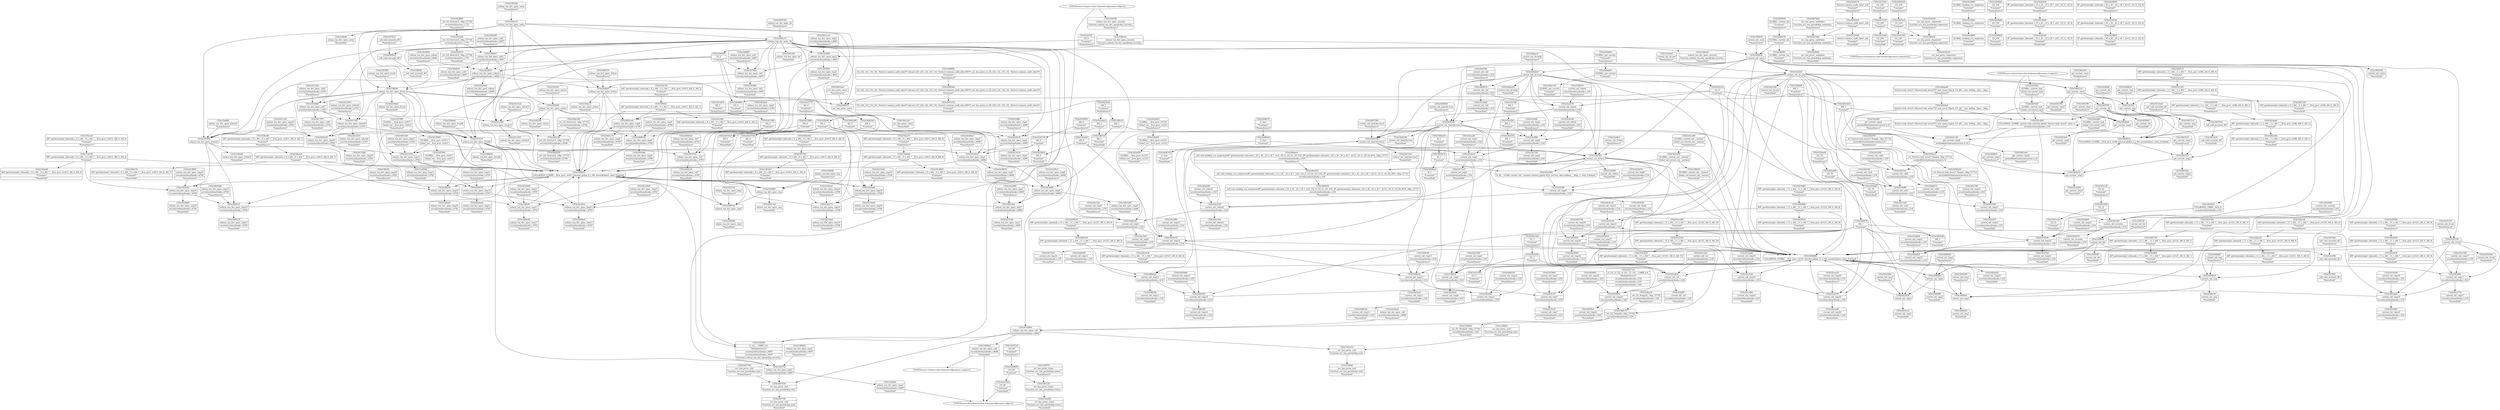 digraph {
	CE0x5403ce0 [shape=record,shape=Mrecord,label="{CE0x5403ce0|selinux_tun_dev_open:_tmp8|security/selinux/hooks.c,4700}"]
	CE0x541dc80 [shape=record,shape=Mrecord,label="{CE0x541dc80|current_sid:_tmp18|security/selinux/hooks.c,218|*SummSource*}"]
	CE0x545c160 [shape=record,shape=Mrecord,label="{CE0x545c160|current_sid:_cred|security/selinux/hooks.c,218|*SummSink*}"]
	CE0x541e560 [shape=record,shape=Mrecord,label="{CE0x541e560|i64*_getelementptr_inbounds_(_11_x_i64_,_11_x_i64_*___llvm_gcov_ctr125,_i64_0,_i64_10)|*Constant*|*SummSource*}"]
	CE0x71a91f0 [shape=record,shape=Mrecord,label="{CE0x71a91f0|i64*_getelementptr_inbounds_(_9_x_i64_,_9_x_i64_*___llvm_gcov_ctr413,_i64_0,_i64_6)|*Constant*}"]
	CE0x5443a20 [shape=record,shape=Mrecord,label="{CE0x5443a20|current_sid:_tmp11|security/selinux/hooks.c,218|*SummSink*}"]
	CE0x53efbe0 [shape=record,shape=Mrecord,label="{CE0x53efbe0|selinux_tun_dev_open:_tmp3|security/selinux/hooks.c,4697|*SummSink*}"]
	CE0x544a9a0 [shape=record,shape=Mrecord,label="{CE0x544a9a0|current_sid:_do.body}"]
	CE0x53f9930 [shape=record,shape=Mrecord,label="{CE0x53f9930|current_sid:_entry|*SummSource*}"]
	CE0x53f9120 [shape=record,shape=Mrecord,label="{CE0x53f9120|current_sid:_bb|*SummSource*}"]
	CE0x53fcfc0 [shape=record,shape=Mrecord,label="{CE0x53fcfc0|get_current:_tmp}"]
	CE0x53f2900 [shape=record,shape=Mrecord,label="{CE0x53f2900|selinux_tun_dev_open:_tmp2|security/selinux/hooks.c,4693|*SummSink*}"]
	CE0x5449140 [shape=record,shape=Mrecord,label="{CE0x5449140|i64*_getelementptr_inbounds_(_11_x_i64_,_11_x_i64_*___llvm_gcov_ctr125,_i64_0,_i64_6)|*Constant*}"]
	CE0x545d070 [shape=record,shape=Mrecord,label="{CE0x545d070|current_sid:_security|security/selinux/hooks.c,218|*SummSink*}"]
	CE0x53f6a70 [shape=record,shape=Mrecord,label="{CE0x53f6a70|_ret_i32_%tmp24,_!dbg_!27742|security/selinux/hooks.c,220|*SummSource*}"]
	CE0x544acf0 [shape=record,shape=Mrecord,label="{CE0x544acf0|i64*_getelementptr_inbounds_(_11_x_i64_,_11_x_i64_*___llvm_gcov_ctr125,_i64_0,_i64_0)|*Constant*|*SummSource*}"]
	CE0x5404230 [shape=record,shape=Mrecord,label="{CE0x5404230|selinux_tun_dev_open:_sid7|security/selinux/hooks.c,4705|*SummSink*}"]
	CE0x5416850 [shape=record,shape=Mrecord,label="{CE0x5416850|i64_0|*Constant*|*SummSource*}"]
	CE0x5411cb0 [shape=record,shape=Mrecord,label="{CE0x5411cb0|selinux_tun_dev_open:_tmp10|security/selinux/hooks.c,4703|*SummSource*}"]
	CE0x541e610 [shape=record,shape=Mrecord,label="{CE0x541e610|i64*_getelementptr_inbounds_(_11_x_i64_,_11_x_i64_*___llvm_gcov_ctr125,_i64_0,_i64_10)|*Constant*|*SummSink*}"]
	CE0x540a9a0 [shape=record,shape=Mrecord,label="{CE0x540a9a0|%struct.task_struct*_(%struct.task_struct**)*_asm_movq_%gs:$_1:P_,$0_,_r,im,_dirflag_,_fpsr_,_flags_}"]
	CE0x5405d10 [shape=record,shape=Mrecord,label="{CE0x5405d10|%struct.common_audit_data*_null|*Constant*}"]
	CE0x5407780 [shape=record,shape=Mrecord,label="{CE0x5407780|avc_has_perm:_tsid|Function::avc_has_perm&Arg::tsid::|*SummSource*}"]
	CE0x53ee800 [shape=record,shape=Mrecord,label="{CE0x53ee800|avc_has_perm:_tclass|Function::avc_has_perm&Arg::tclass::|*SummSink*}"]
	CE0x53f8010 [shape=record,shape=Mrecord,label="{CE0x53f8010|current_sid:_tobool|security/selinux/hooks.c,218|*SummSource*}"]
	CE0x54130d0 [shape=record,shape=Mrecord,label="{CE0x54130d0|selinux_tun_dev_open:_tmp13|security/selinux/hooks.c,4703|*SummSource*}"]
	CE0x545e030 [shape=record,shape=Mrecord,label="{CE0x545e030|i32_1|*Constant*}"]
	CE0x5409ba0 [shape=record,shape=Mrecord,label="{CE0x5409ba0|selinux_tun_dev_open:_tmp13|security/selinux/hooks.c,4703|*SummSink*}"]
	CE0x5448220 [shape=record,shape=Mrecord,label="{CE0x5448220|current_sid:_tmp12|security/selinux/hooks.c,218|*SummSink*}"]
	CE0x54459d0 [shape=record,shape=Mrecord,label="{CE0x54459d0|current_sid:_tmp14|security/selinux/hooks.c,218|*SummSource*}"]
	CE0x54134b0 [shape=record,shape=Mrecord,label="{CE0x54134b0|i32_256|*Constant*|*SummSink*}"]
	CE0x5419c30 [shape=record,shape=Mrecord,label="{CE0x5419c30|current_sid:_tmp15|security/selinux/hooks.c,218}"]
	CE0x541c630 [shape=record,shape=Mrecord,label="{CE0x541c630|selinux_tun_dev_open:_retval.0|*SummSink*}"]
	CE0x53fd7e0 [shape=record,shape=Mrecord,label="{CE0x53fd7e0|i64_2|*Constant*|*SummSink*}"]
	CE0x53ff160 [shape=record,shape=Mrecord,label="{CE0x53ff160|selinux_tun_dev_open:_tmp16|security/selinux/hooks.c,4705}"]
	CE0x542d5a0 [shape=record,shape=Mrecord,label="{CE0x542d5a0|i64_2|*Constant*|*SummSource*}"]
	CE0x5432fd0 [shape=record,shape=Mrecord,label="{CE0x5432fd0|_ret_i32_%retval.0,_!dbg_!27728|security/selinux/avc.c,775}"]
	CE0x5416f90 [shape=record,shape=Mrecord,label="{CE0x5416f90|current_sid:_tmp10|security/selinux/hooks.c,218|*SummSource*}"]
	CE0x5461630 [shape=record,shape=Mrecord,label="{CE0x5461630|get_current:_tmp2|*SummSource*}"]
	CE0x541d770 [shape=record,shape=Mrecord,label="{CE0x541d770|current_sid:_tmp17|security/selinux/hooks.c,218|*SummSink*}"]
	CE0x540a890 [shape=record,shape=Mrecord,label="{CE0x540a890|GLOBAL:_current_task|Global_var:current_task|*SummSink*}"]
	CE0x53ef4c0 [shape=record,shape=Mrecord,label="{CE0x53ef4c0|current_sid:_if.then|*SummSource*}"]
	CE0x5422cc0 [shape=record,shape=Mrecord,label="{CE0x5422cc0|i32_0|*Constant*}"]
	CE0x53f97d0 [shape=record,shape=Mrecord,label="{CE0x53f97d0|selinux_tun_dev_open:_entry|*SummSource*}"]
	CE0x545f110 [shape=record,shape=Mrecord,label="{CE0x545f110|i64*_getelementptr_inbounds_(_2_x_i64_,_2_x_i64_*___llvm_gcov_ctr98,_i64_0,_i64_0)|*Constant*|*SummSource*}"]
	CE0x545c870 [shape=record,shape=Mrecord,label="{CE0x545c870|current_sid:_tmp21|security/selinux/hooks.c,218|*SummSink*}"]
	CE0x5415b40 [shape=record,shape=Mrecord,label="{CE0x5415b40|selinux_tun_dev_open:_tmp18|security/selinux/hooks.c,4708|*SummSource*}"]
	CE0x54223f0 [shape=record,shape=Mrecord,label="{CE0x54223f0|current_sid:_tmp8|security/selinux/hooks.c,218}"]
	CE0x54057b0 [shape=record,shape=Mrecord,label="{CE0x54057b0|i64*_getelementptr_inbounds_(_11_x_i64_,_11_x_i64_*___llvm_gcov_ctr125,_i64_0,_i64_1)|*Constant*|*SummSource*}"]
	CE0x53f4eb0 [shape=record,shape=Mrecord,label="{CE0x53f4eb0|selinux_tun_dev_open:_security|Function::selinux_tun_dev_open&Arg::security::|*SummSink*}"]
	CE0x53f9050 [shape=record,shape=Mrecord,label="{CE0x53f9050|current_sid:_bb}"]
	CE0x5404a30 [shape=record,shape=Mrecord,label="{CE0x5404a30|i8_1|*Constant*|*SummSource*}"]
	CE0x540db70 [shape=record,shape=Mrecord,label="{CE0x540db70|current_sid:_call4|security/selinux/hooks.c,218|*SummSink*}"]
	CE0x5423cc0 [shape=record,shape=Mrecord,label="{CE0x5423cc0|current_sid:_tmp3|*SummSink*}"]
	CE0x540f090 [shape=record,shape=Mrecord,label="{CE0x540f090|GLOBAL:_current_sid|*Constant*|*SummSource*}"]
	CE0x5401cb0 [shape=record,shape=Mrecord,label="{CE0x5401cb0|selinux_tun_dev_open:_tmp|*SummSink*}"]
	CE0x54615c0 [shape=record,shape=Mrecord,label="{CE0x54615c0|get_current:_tmp2}"]
	CE0x5407440 [shape=record,shape=Mrecord,label="{CE0x5407440|GLOBAL:_current_task|Global_var:current_task}"]
	CE0x5403de0 [shape=record,shape=Mrecord,label="{CE0x5403de0|selinux_tun_dev_open:_tmp8|security/selinux/hooks.c,4700|*SummSource*}"]
	CE0x540e380 [shape=record,shape=Mrecord,label="{CE0x540e380|current_sid:_do.end|*SummSink*}"]
	CE0x7041ca0 [shape=record,shape=Mrecord,label="{CE0x7041ca0|avc_has_perm:_entry|*SummSink*}"]
	CE0x53f6f40 [shape=record,shape=Mrecord,label="{CE0x53f6f40|_call_void_mcount()_#3|*SummSink*}"]
	CE0x542a280 [shape=record,shape=Mrecord,label="{CE0x542a280|GLOBAL:_current_sid.__warned|Global_var:current_sid.__warned|*SummSource*}"]
	CE0x545e350 [shape=record,shape=Mrecord,label="{CE0x545e350|i32_1|*Constant*|*SummSink*}"]
	CE0x53efc90 [shape=record,shape=Mrecord,label="{CE0x53efc90|selinux_tun_dev_open:_security|Function::selinux_tun_dev_open&Arg::security::|*SummSource*}"]
	CE0x53fa980 [shape=record,shape=Mrecord,label="{CE0x53fa980|i64*_getelementptr_inbounds_(_9_x_i64_,_9_x_i64_*___llvm_gcov_ctr413,_i64_0,_i64_8)|*Constant*}"]
	CE0x5409670 [shape=record,shape=Mrecord,label="{CE0x5409670|current_sid:_call|security/selinux/hooks.c,218}"]
	CE0x5446980 [shape=record,shape=Mrecord,label="{CE0x5446980|i64*_getelementptr_inbounds_(_11_x_i64_,_11_x_i64_*___llvm_gcov_ctr125,_i64_0,_i64_8)|*Constant*}"]
	"CONST[source:0(mediator),value:0(static)][purpose:{operation}]"
	CE0x541d700 [shape=record,shape=Mrecord,label="{CE0x541d700|current_sid:_tmp17|security/selinux/hooks.c,218|*SummSource*}"]
	CE0x5413230 [shape=record,shape=Mrecord,label="{CE0x5413230|i32_256|*Constant*}"]
	CE0x540faf0 [shape=record,shape=Mrecord,label="{CE0x540faf0|selinux_tun_dev_open:_if.then}"]
	CE0x53fa4e0 [shape=record,shape=Mrecord,label="{CE0x53fa4e0|i64_0|*Constant*}"]
	CE0x5421c60 [shape=record,shape=Mrecord,label="{CE0x5421c60|get_current:_tmp4|./arch/x86/include/asm/current.h,14}"]
	CE0x5414890 [shape=record,shape=Mrecord,label="{CE0x5414890|GLOBAL:_lockdep_rcu_suspicious|*Constant*|*SummSink*}"]
	CE0x5419720 [shape=record,shape=Mrecord,label="{CE0x5419720|selinux_tun_dev_open:_sid7|security/selinux/hooks.c,4705}"]
	CE0x545f8d0 [shape=record,shape=Mrecord,label="{CE0x545f8d0|get_current:_bb|*SummSource*}"]
	CE0x540f020 [shape=record,shape=Mrecord,label="{CE0x540f020|current_sid:_entry}"]
	CE0x53ef590 [shape=record,shape=Mrecord,label="{CE0x53ef590|current_sid:_if.then|*SummSink*}"]
	CE0x542a820 [shape=record,shape=Mrecord,label="{CE0x542a820|GLOBAL:___llvm_gcov_ctr125|Global_var:__llvm_gcov_ctr125|*SummSource*}"]
	CE0x5415700 [shape=record,shape=Mrecord,label="{CE0x5415700|i64_4|*Constant*|*SummSink*}"]
	CE0x53f70a0 [shape=record,shape=Mrecord,label="{CE0x53f70a0|selinux_tun_dev_open:_sid1|security/selinux/hooks.c,4697}"]
	CE0x5417e40 [shape=record,shape=Mrecord,label="{CE0x5417e40|selinux_tun_dev_open:_call3|security/selinux/hooks.c,4701|*SummSource*}"]
	CE0x53f4bf0 [shape=record,shape=Mrecord,label="{CE0x53f4bf0|selinux_tun_dev_open:_entry|*SummSink*}"]
	CE0x541c3b0 [shape=record,shape=Mrecord,label="{CE0x541c3b0|selinux_tun_dev_open:_retval.0}"]
	CE0x53f82c0 [shape=record,shape=Mrecord,label="{CE0x53f82c0|i64_2|*Constant*}"]
	CE0x540be40 [shape=record,shape=Mrecord,label="{CE0x540be40|selinux_tun_dev_open:_tmp17|security/selinux/hooks.c,4705|*SummSink*}"]
	CE0x542b150 [shape=record,shape=Mrecord,label="{CE0x542b150|current_sid:_land.lhs.true2}"]
	CE0x5424910 [shape=record,shape=Mrecord,label="{CE0x5424910|selinux_tun_dev_open:_tobool|security/selinux/hooks.c,4699}"]
	CE0x53f9340 [shape=record,shape=Mrecord,label="{CE0x53f9340|current_sid:_if.then}"]
	CE0x54209b0 [shape=record,shape=Mrecord,label="{CE0x54209b0|i32_218|*Constant*|*SummSink*}"]
	CE0x53f4960 [shape=record,shape=Mrecord,label="{CE0x53f4960|0:_i32,_:_CMRE_0,4_|*MultipleSource*|security/selinux/hooks.c,4693|security/selinux/hooks.c,4697|Function::selinux_tun_dev_open&Arg::security::}"]
	CE0x53fc610 [shape=record,shape=Mrecord,label="{CE0x53fc610|i64_3|*Constant*|*SummSink*}"]
	CE0x53fc680 [shape=record,shape=Mrecord,label="{CE0x53fc680|current_sid:_tmp4|security/selinux/hooks.c,218}"]
	CE0x5405f30 [shape=record,shape=Mrecord,label="{CE0x5405f30|selinux_tun_dev_open:_tmp12|security/selinux/hooks.c,4703}"]
	CE0x540e130 [shape=record,shape=Mrecord,label="{CE0x540e130|GLOBAL:_get_current|*Constant*|*SummSink*}"]
	CE0x54188a0 [shape=record,shape=Mrecord,label="{CE0x54188a0|selinux_tun_dev_open:_tmp5|security/selinux/hooks.c,4699|*SummSource*}"]
	CE0x53fc760 [shape=record,shape=Mrecord,label="{CE0x53fc760|current_sid:_tmp4|security/selinux/hooks.c,218|*SummSink*}"]
	CE0x5422f70 [shape=record,shape=Mrecord,label="{CE0x5422f70|current_sid:_tobool|security/selinux/hooks.c,218}"]
	CE0x540aa80 [shape=record,shape=Mrecord,label="{CE0x540aa80|%struct.task_struct*_(%struct.task_struct**)*_asm_movq_%gs:$_1:P_,$0_,_r,im,_dirflag_,_fpsr_,_flags_|*SummSource*}"]
	CE0x545dd30 [shape=record,shape=Mrecord,label="{CE0x545dd30|current_sid:_tmp23|security/selinux/hooks.c,218|*SummSink*}"]
	CE0x5414990 [shape=record,shape=Mrecord,label="{CE0x5414990|i8*_getelementptr_inbounds_(_25_x_i8_,_25_x_i8_*_.str3,_i32_0,_i32_0)|*Constant*}"]
	CE0x544c6d0 [shape=record,shape=Mrecord,label="{CE0x544c6d0|%struct.task_struct*_(%struct.task_struct**)*_asm_movq_%gs:$_1:P_,$0_,_r,im,_dirflag_,_fpsr_,_flags_|*SummSink*}"]
	CE0x5401240 [shape=record,shape=Mrecord,label="{CE0x5401240|selinux_tun_dev_open:_tmp6|security/selinux/hooks.c,4699|*SummSink*}"]
	CE0x544a280 [shape=record,shape=Mrecord,label="{CE0x544a280|current_sid:_tobool1|security/selinux/hooks.c,218|*SummSource*}"]
	CE0x541ea10 [shape=record,shape=Mrecord,label="{CE0x541ea10|current_sid:_tmp20|security/selinux/hooks.c,218|*SummSource*}"]
	"CONST[source:0(mediator),value:2(dynamic)][purpose:{object}]"
	CE0x54187a0 [shape=record,shape=Mrecord,label="{CE0x54187a0|i16_49|*Constant*|*SummSource*}"]
	CE0x5445850 [shape=record,shape=Mrecord,label="{CE0x5445850|current_sid:_tmp14|security/selinux/hooks.c,218}"]
	CE0x542af00 [shape=record,shape=Mrecord,label="{CE0x542af00|get_current:_tmp4|./arch/x86/include/asm/current.h,14|*SummSource*}"]
	CE0x5417a10 [shape=record,shape=Mrecord,label="{CE0x5417a10|current_sid:_tmp5|security/selinux/hooks.c,218|*SummSink*}"]
	CE0x54185c0 [shape=record,shape=Mrecord,label="{CE0x54185c0|selinux_tun_dev_open:_tmp6|security/selinux/hooks.c,4699|*SummSource*}"]
	CE0x54464e0 [shape=record,shape=Mrecord,label="{CE0x54464e0|i1_true|*Constant*}"]
	CE0x53ff240 [shape=record,shape=Mrecord,label="{CE0x53ff240|selinux_tun_dev_open:_tmp16|security/selinux/hooks.c,4705|*SummSink*}"]
	CE0x5412050 [shape=record,shape=Mrecord,label="{CE0x5412050|selinux_tun_dev_open:_tobool4|security/selinux/hooks.c,4703|*SummSource*}"]
	CE0x53fb3f0 [shape=record,shape=Mrecord,label="{CE0x53fb3f0|i64*_getelementptr_inbounds_(_9_x_i64_,_9_x_i64_*___llvm_gcov_ctr413,_i64_0,_i64_7)|*Constant*|*SummSource*}"]
	CE0x5403b70 [shape=record,shape=Mrecord,label="{CE0x5403b70|i8_1|*Constant*}"]
	CE0x5410860 [shape=record,shape=Mrecord,label="{CE0x5410860|selinux_tun_dev_open:_call3|security/selinux/hooks.c,4701}"]
	CE0x541e870 [shape=record,shape=Mrecord,label="{CE0x541e870|current_sid:_tmp20|security/selinux/hooks.c,218}"]
	CE0x5419d10 [shape=record,shape=Mrecord,label="{CE0x5419d10|current_sid:_tmp15|security/selinux/hooks.c,218|*SummSink*}"]
	CE0x53fc6f0 [shape=record,shape=Mrecord,label="{CE0x53fc6f0|current_sid:_tmp4|security/selinux/hooks.c,218|*SummSource*}"]
	CE0x53ff5d0 [shape=record,shape=Mrecord,label="{CE0x53ff5d0|selinux_tun_dev_open:_if.end}"]
	CE0x5402b60 [shape=record,shape=Mrecord,label="{CE0x5402b60|i64*_getelementptr_inbounds_(_9_x_i64_,_9_x_i64_*___llvm_gcov_ctr413,_i64_0,_i64_0)|*Constant*|*SummSource*}"]
	CE0x545d540 [shape=record,shape=Mrecord,label="{CE0x545d540|current_sid:_tmp22|security/selinux/hooks.c,218}"]
	CE0x5408fc0 [shape=record,shape=Mrecord,label="{CE0x5408fc0|get_current:_tmp3|*SummSource*}"]
	CE0x7041d10 [shape=record,shape=Mrecord,label="{CE0x7041d10|avc_has_perm:_ssid|Function::avc_has_perm&Arg::ssid::}"]
	CE0x5444430 [shape=record,shape=Mrecord,label="{CE0x5444430|current_sid:_tmp1|*SummSink*}"]
	CE0x5431d60 [shape=record,shape=Mrecord,label="{CE0x5431d60|avc_has_perm:_auditdata|Function::avc_has_perm&Arg::auditdata::}"]
	CE0x53f0370 [shape=record,shape=Mrecord,label="{CE0x53f0370|selinux_tun_dev_open:_tmp3|security/selinux/hooks.c,4697}"]
	CE0x5421f40 [shape=record,shape=Mrecord,label="{CE0x5421f40|i64*_getelementptr_inbounds_(_9_x_i64_,_9_x_i64_*___llvm_gcov_ctr413,_i64_0,_i64_3)|*Constant*|*SummSink*}"]
	CE0x5402930 [shape=record,shape=Mrecord,label="{CE0x5402930|current_sid:_entry|*SummSink*}"]
	CE0x54109b0 [shape=record,shape=Mrecord,label="{CE0x54109b0|selinux_tun_dev_open:_call|security/selinux/hooks.c,4694}"]
	CE0x545bff0 [shape=record,shape=Mrecord,label="{CE0x545bff0|current_sid:_sid|security/selinux/hooks.c,220|*SummSink*}"]
	CE0x541e310 [shape=record,shape=Mrecord,label="{CE0x541e310|i64*_getelementptr_inbounds_(_11_x_i64_,_11_x_i64_*___llvm_gcov_ctr125,_i64_0,_i64_10)|*Constant*}"]
	CE0x5403940 [shape=record,shape=Mrecord,label="{CE0x5403940|current_sid:_tmp16|security/selinux/hooks.c,218|*SummSink*}"]
	CE0x5422640 [shape=record,shape=Mrecord,label="{CE0x5422640|0:_i8,_:_GCMR_current_sid.__warned_internal_global_i8_0,_section_.data.unlikely_,_align_1:_elem_0:default:}"]
	CE0x54061b0 [shape=record,shape=Mrecord,label="{CE0x54061b0|selinux_tun_dev_open:_tmp12|security/selinux/hooks.c,4703|*SummSink*}"]
	CE0x5402420 [shape=record,shape=Mrecord,label="{CE0x5402420|i64_1|*Constant*}"]
	CE0x540f510 [shape=record,shape=Mrecord,label="{CE0x540f510|selinux_tun_dev_open:_tmp15|security/selinux/hooks.c,4704}"]
	CE0x544c310 [shape=record,shape=Mrecord,label="{CE0x544c310|current_sid:_tmp9|security/selinux/hooks.c,218|*SummSource*}"]
	CE0x5412980 [shape=record,shape=Mrecord,label="{CE0x5412980|i64_4|*Constant*}"]
	CE0x54467e0 [shape=record,shape=Mrecord,label="{CE0x54467e0|i1_true|*Constant*|*SummSink*}"]
	CE0x5405b50 [shape=record,shape=Mrecord,label="{CE0x5405b50|i32_128|*Constant*|*SummSource*}"]
	CE0x5434100 [shape=record,shape=Mrecord,label="{CE0x5434100|i32_128|*Constant*|*SummSink*}"]
	CE0x541e020 [shape=record,shape=Mrecord,label="{CE0x541e020|current_sid:_tmp19|security/selinux/hooks.c,218}"]
	CE0x5404860 [shape=record,shape=Mrecord,label="{CE0x5404860|i32_0|*Constant*|*SummSink*}"]
	CE0x545cb00 [shape=record,shape=Mrecord,label="{CE0x545cb00|i32_22|*Constant*}"]
	CE0x544d240 [shape=record,shape=Mrecord,label="{CE0x544d240|current_sid:_land.lhs.true|*SummSink*}"]
	CE0x54192c0 [shape=record,shape=Mrecord,label="{CE0x54192c0|selinux_tun_dev_open:_tmp5|security/selinux/hooks.c,4699}"]
	CE0x53f0210 [shape=record,shape=Mrecord,label="{CE0x53f0210|selinux_tun_dev_open:_bb}"]
	CE0x53f4d50 [shape=record,shape=Mrecord,label="{CE0x53f4d50|i32_0|*Constant*}"]
	CE0x5418690 [shape=record,shape=Mrecord,label="{CE0x5418690|i16_49|*Constant*}"]
	CE0x53f6440 [shape=record,shape=Mrecord,label="{CE0x53f6440|_ret_i32_%tmp24,_!dbg_!27742|security/selinux/hooks.c,220|*SummSink*}"]
	CE0x54236e0 [shape=record,shape=Mrecord,label="{CE0x54236e0|current_sid:_tmp6|security/selinux/hooks.c,218|*SummSink*}"]
	CE0x5409490 [shape=record,shape=Mrecord,label="{CE0x5409490|current_sid:_tmp2|*SummSink*}"]
	CE0x5410aa0 [shape=record,shape=Mrecord,label="{CE0x5410aa0|selinux_tun_dev_open:_call|security/selinux/hooks.c,4694|*SummSource*}"]
	CE0x5429ef0 [shape=record,shape=Mrecord,label="{CE0x5429ef0|i64*_getelementptr_inbounds_(_11_x_i64_,_11_x_i64_*___llvm_gcov_ctr125,_i64_0,_i64_9)|*Constant*|*SummSink*}"]
	CE0x53f94b0 [shape=record,shape=Mrecord,label="{CE0x53f94b0|selinux_tun_dev_open:_call|security/selinux/hooks.c,4694|*SummSink*}"]
	CE0x53f7800 [shape=record,shape=Mrecord,label="{CE0x53f7800|GLOBAL:___llvm_gcov_ctr413|Global_var:__llvm_gcov_ctr413|*SummSource*}"]
	CE0x545bdf0 [shape=record,shape=Mrecord,label="{CE0x545bdf0|i32_78|*Constant*|*SummSink*}"]
	CE0x53ef7f0 [shape=record,shape=Mrecord,label="{CE0x53ef7f0|i32_0|*Constant*|*SummSource*}"]
	CE0x540df60 [shape=record,shape=Mrecord,label="{CE0x540df60|GLOBAL:_get_current|*Constant*|*SummSource*}"]
	CE0x53f5d60 [shape=record,shape=Mrecord,label="{CE0x53f5d60|selinux_tun_dev_open:_return}"]
	CE0x5416740 [shape=record,shape=Mrecord,label="{CE0x5416740|i64_0|*Constant*}"]
	CE0x5436560 [shape=record,shape=Mrecord,label="{CE0x5436560|current_sid:_land.lhs.true}"]
	CE0x544bb90 [shape=record,shape=Mrecord,label="{CE0x544bb90|current_sid:_tmp13|security/selinux/hooks.c,218|*SummSource*}"]
	CE0x540e650 [shape=record,shape=Mrecord,label="{CE0x540e650|_ret_i32_%retval.0,_!dbg_!27734|security/selinux/hooks.c,4708|*SummSink*}"]
	CE0x545f400 [shape=record,shape=Mrecord,label="{CE0x545f400|current_sid:_tmp24|security/selinux/hooks.c,220}"]
	"CONST[source:1(input),value:2(dynamic)][purpose:{subject}]"
	CE0x545db60 [shape=record,shape=Mrecord,label="{CE0x545db60|current_sid:_tmp23|security/selinux/hooks.c,218|*SummSource*}"]
	CE0x5414c40 [shape=record,shape=Mrecord,label="{CE0x5414c40|current_sid:_tobool|security/selinux/hooks.c,218|*SummSink*}"]
	CE0x54075e0 [shape=record,shape=Mrecord,label="{CE0x54075e0|_call_void_mcount()_#3}"]
	CE0x54160b0 [shape=record,shape=Mrecord,label="{CE0x54160b0|selinux_tun_dev_open:_if.end|*SummSink*}"]
	CE0x53fd170 [shape=record,shape=Mrecord,label="{CE0x53fd170|selinux_tun_dev_open:_tmp19|security/selinux/hooks.c,4708}"]
	CE0x53fdfd0 [shape=record,shape=Mrecord,label="{CE0x53fdfd0|avc_has_perm:_ssid|Function::avc_has_perm&Arg::ssid::|*SummSink*}"]
	CE0x545c780 [shape=record,shape=Mrecord,label="{CE0x545c780|current_sid:_tmp21|security/selinux/hooks.c,218|*SummSource*}"]
	CE0x5404ba0 [shape=record,shape=Mrecord,label="{CE0x5404ba0|i8_1|*Constant*|*SummSink*}"]
	CE0x5429850 [shape=record,shape=Mrecord,label="{CE0x5429850|i8*_getelementptr_inbounds_(_45_x_i8_,_45_x_i8_*_.str12,_i32_0,_i32_0)|*Constant*|*SummSource*}"]
	CE0x54353c0 [shape=record,shape=Mrecord,label="{CE0x54353c0|current_sid:_if.end|*SummSource*}"]
	CE0x53f7570 [shape=record,shape=Mrecord,label="{CE0x53f7570|selinux_tun_dev_open:_if.end6}"]
	CE0x5433040 [shape=record,shape=Mrecord,label="{CE0x5433040|%struct.common_audit_data*_null|*Constant*|*SummSink*}"]
	CE0x545d9e0 [shape=record,shape=Mrecord,label="{CE0x545d9e0|current_sid:_tmp23|security/selinux/hooks.c,218}"]
	CE0x5404ec0 [shape=record,shape=Mrecord,label="{CE0x5404ec0|_call_void_lockdep_rcu_suspicious(i8*_getelementptr_inbounds_(_25_x_i8_,_25_x_i8_*_.str3,_i32_0,_i32_0),_i32_218,_i8*_getelementptr_inbounds_(_45_x_i8_,_45_x_i8_*_.str12,_i32_0,_i32_0))_#10,_!dbg_!27727|security/selinux/hooks.c,218|*SummSource*}"]
	CE0x542b040 [shape=record,shape=Mrecord,label="{CE0x542b040|i64*_getelementptr_inbounds_(_11_x_i64_,_11_x_i64_*___llvm_gcov_ctr125,_i64_0,_i64_0)|*Constant*|*SummSink*}"]
	CE0x545e1b0 [shape=record,shape=Mrecord,label="{CE0x545e1b0|i32_1|*Constant*|*SummSource*}"]
	CE0x54434d0 [shape=record,shape=Mrecord,label="{CE0x54434d0|current_sid:_tmp3|*SummSource*}"]
	CE0x53f4800 [shape=record,shape=Mrecord,label="{CE0x53f4800|selinux_tun_dev_open:_sid1|security/selinux/hooks.c,4697|*SummSource*}"]
	CE0x54155e0 [shape=record,shape=Mrecord,label="{CE0x54155e0|i64_5|*Constant*|*SummSink*}"]
	CE0x54249d0 [shape=record,shape=Mrecord,label="{CE0x54249d0|selinux_tun_dev_open:_tobool|security/selinux/hooks.c,4699|*SummSource*}"]
	CE0x541fd90 [shape=record,shape=Mrecord,label="{CE0x541fd90|current_sid:_tmp7|security/selinux/hooks.c,218|*SummSource*}"]
	CE0x541c4c0 [shape=record,shape=Mrecord,label="{CE0x541c4c0|selinux_tun_dev_open:_retval.0|*SummSource*}"]
	CE0x544a180 [shape=record,shape=Mrecord,label="{CE0x544a180|current_sid:_tobool1|security/selinux/hooks.c,218}"]
	CE0x53f5f70 [shape=record,shape=Mrecord,label="{CE0x53f5f70|avc_has_perm:_tclass|Function::avc_has_perm&Arg::tclass::|*SummSource*}"]
	CE0x5435350 [shape=record,shape=Mrecord,label="{CE0x5435350|current_sid:_if.end}"]
	CE0x5419060 [shape=record,shape=Mrecord,label="{CE0x5419060|GLOBAL:___llvm_gcov_ctr413|Global_var:__llvm_gcov_ctr413}"]
	CE0x544aae0 [shape=record,shape=Mrecord,label="{CE0x544aae0|current_sid:_do.body|*SummSink*}"]
	CE0x54212e0 [shape=record,shape=Mrecord,label="{CE0x54212e0|current_sid:_sid|security/selinux/hooks.c,220|*SummSource*}"]
	CE0x545d7b0 [shape=record,shape=Mrecord,label="{CE0x545d7b0|current_sid:_tmp22|security/selinux/hooks.c,218|*SummSink*}"]
	CE0x544bb20 [shape=record,shape=Mrecord,label="{CE0x544bb20|current_sid:_tmp13|security/selinux/hooks.c,218}"]
	CE0x5434270 [shape=record,shape=Mrecord,label="{CE0x5434270|%struct.common_audit_data*_null|*Constant*|*SummSource*}"]
	CE0x53f54f0 [shape=record,shape=Mrecord,label="{CE0x53f54f0|selinux_tun_dev_open:_if.then5}"]
	CE0x54169c0 [shape=record,shape=Mrecord,label="{CE0x54169c0|i64_0|*Constant*|*SummSink*}"]
	CE0x53fa6f0 [shape=record,shape=Mrecord,label="{CE0x53fa6f0|GLOBAL:___llvm_gcov_ctr125|Global_var:__llvm_gcov_ctr125}"]
	CE0x5420820 [shape=record,shape=Mrecord,label="{CE0x5420820|i32_218|*Constant*|*SummSource*}"]
	CE0x5401e10 [shape=record,shape=Mrecord,label="{CE0x5401e10|selinux_tun_dev_open:_tmp2|security/selinux/hooks.c,4693|*SummSource*}"]
	CE0x54103b0 [shape=record,shape=Mrecord,label="{CE0x54103b0|get_current:_tmp3|*SummSink*}"]
	CE0x54040c0 [shape=record,shape=Mrecord,label="{CE0x54040c0|selinux_tun_dev_open:_sid7|security/selinux/hooks.c,4705|*SummSource*}"]
	CE0x542aa30 [shape=record,shape=Mrecord,label="{CE0x542aa30|current_sid:_tmp5|security/selinux/hooks.c,218}"]
	CE0x54456c0 [shape=record,shape=Mrecord,label="{CE0x54456c0|i64*_getelementptr_inbounds_(_11_x_i64_,_11_x_i64_*___llvm_gcov_ctr125,_i64_0,_i64_8)|*Constant*|*SummSink*}"]
	CE0x54010a0 [shape=record,shape=Mrecord,label="{CE0x54010a0|avc_has_perm:_entry|*SummSource*}"]
	CE0x5419460 [shape=record,shape=Mrecord,label="{CE0x5419460|selinux_tun_dev_open:_tmp17|security/selinux/hooks.c,4705|*SummSource*}"]
	CE0x53faa70 [shape=record,shape=Mrecord,label="{CE0x53faa70|i64*_getelementptr_inbounds_(_9_x_i64_,_9_x_i64_*___llvm_gcov_ctr413,_i64_0,_i64_8)|*Constant*|*SummSource*}"]
	CE0x5409f00 [shape=record,shape=Mrecord,label="{CE0x5409f00|i64*_getelementptr_inbounds_(_11_x_i64_,_11_x_i64_*___llvm_gcov_ctr125,_i64_0,_i64_1)|*Constant*|*SummSink*}"]
	CE0x540e3f0 [shape=record,shape=Mrecord,label="{CE0x540e3f0|_ret_i32_%retval.0,_!dbg_!27734|security/selinux/hooks.c,4708}"]
	CE0x54012b0 [shape=record,shape=Mrecord,label="{CE0x54012b0|selinux_tun_dev_open:_tmp7|security/selinux/hooks.c,4699}"]
	CE0x53f6e90 [shape=record,shape=Mrecord,label="{CE0x53f6e90|i64_1|*Constant*}"]
	CE0x545bf80 [shape=record,shape=Mrecord,label="{CE0x545bf80|current_sid:_cred|security/selinux/hooks.c,218}"]
	CE0x53f4330 [shape=record,shape=Mrecord,label="{CE0x53f4330|selinux_tun_dev_open:_return|*SummSink*}"]
	CE0x53f9200 [shape=record,shape=Mrecord,label="{CE0x53f9200|current_sid:_bb|*SummSink*}"]
	CE0x541f3f0 [shape=record,shape=Mrecord,label="{CE0x541f3f0|_call_void_mcount()_#3|*SummSink*}"]
	CE0x5420430 [shape=record,shape=Mrecord,label="{CE0x5420430|i8*_getelementptr_inbounds_(_25_x_i8_,_25_x_i8_*_.str3,_i32_0,_i32_0)|*Constant*|*SummSource*}"]
	CE0x5448100 [shape=record,shape=Mrecord,label="{CE0x5448100|current_sid:_tmp12|security/selinux/hooks.c,218|*SummSource*}"]
	CE0x541ee80 [shape=record,shape=Mrecord,label="{CE0x541ee80|current_sid:_tmp20|security/selinux/hooks.c,218|*SummSink*}"]
	CE0x53febd0 [shape=record,shape=Mrecord,label="{CE0x53febd0|i64*_getelementptr_inbounds_(_9_x_i64_,_9_x_i64_*___llvm_gcov_ctr413,_i64_0,_i64_6)|*Constant*|*SummSink*}"]
	CE0x54018d0 [shape=record,shape=Mrecord,label="{CE0x54018d0|selinux_tun_dev_open:_tmp15|security/selinux/hooks.c,4704|*SummSource*}"]
	CE0x71a9360 [shape=record,shape=Mrecord,label="{CE0x71a9360|selinux_tun_dev_open:_tmp11|security/selinux/hooks.c,4703|*SummSink*}"]
	CE0x545d000 [shape=record,shape=Mrecord,label="{CE0x545d000|current_sid:_security|security/selinux/hooks.c,218|*SummSource*}"]
	CE0x53ef9d0 [shape=record,shape=Mrecord,label="{CE0x53ef9d0|selinux_tun_dev_open:_tmp}"]
	CE0x54015f0 [shape=record,shape=Mrecord,label="{CE0x54015f0|selinux_tun_dev_open:_bb|*SummSink*}"]
	CE0x542a950 [shape=record,shape=Mrecord,label="{CE0x542a950|GLOBAL:___llvm_gcov_ctr125|Global_var:__llvm_gcov_ctr125|*SummSink*}"]
	CE0x5424470 [shape=record,shape=Mrecord,label="{CE0x5424470|current_sid:_tmp8|security/selinux/hooks.c,218|*SummSource*}"]
	CE0x5407240 [shape=record,shape=Mrecord,label="{CE0x5407240|i64*_getelementptr_inbounds_(_2_x_i64_,_2_x_i64_*___llvm_gcov_ctr98,_i64_0,_i64_0)|*Constant*|*SummSink*}"]
	CE0x53f7720 [shape=record,shape=Mrecord,label="{CE0x53f7720|i64*_getelementptr_inbounds_(_9_x_i64_,_9_x_i64_*___llvm_gcov_ctr413,_i64_0,_i64_0)|*Constant*}"]
	CE0x54616a0 [shape=record,shape=Mrecord,label="{CE0x54616a0|get_current:_tmp2|*SummSink*}"]
	CE0x54473a0 [shape=record,shape=Mrecord,label="{CE0x54473a0|current_sid:_land.lhs.true2|*SummSink*}"]
	CE0x544bc00 [shape=record,shape=Mrecord,label="{CE0x544bc00|current_sid:_tmp13|security/selinux/hooks.c,218|*SummSink*}"]
	CE0x53f48b0 [shape=record,shape=Mrecord,label="{CE0x53f48b0|selinux_tun_dev_open:_tmp3|security/selinux/hooks.c,4697|*SummSource*}"]
	CE0x5409420 [shape=record,shape=Mrecord,label="{CE0x5409420|current_sid:_tmp2|*SummSource*}"]
	CE0x545bd80 [shape=record,shape=Mrecord,label="{CE0x545bd80|i32_78|*Constant*}"]
	CE0x5434200 [shape=record,shape=Mrecord,label="{CE0x5434200|avc_has_perm:_requested|Function::avc_has_perm&Arg::requested::|*SummSource*}"]
	CE0x5401030 [shape=record,shape=Mrecord,label="{CE0x5401030|i32_(i32,_i32,_i16,_i32,_%struct.common_audit_data*)*_bitcast_(i32_(i32,_i32,_i16,_i32,_%struct.common_audit_data.495*)*_avc_has_perm_to_i32_(i32,_i32,_i16,_i32,_%struct.common_audit_data*)*)|*Constant*|*SummSink*}"]
	CE0x5405220 [shape=record,shape=Mrecord,label="{CE0x5405220|selinux_tun_dev_open:_tmp10|security/selinux/hooks.c,4703}"]
	CE0x545f5e0 [shape=record,shape=Mrecord,label="{CE0x545f5e0|current_sid:_tmp24|security/selinux/hooks.c,220|*SummSink*}"]
	CE0x542e6d0 [shape=record,shape=Mrecord,label="{CE0x542e6d0|selinux_tun_dev_open:_tobool|security/selinux/hooks.c,4699|*SummSink*}"]
	CE0x5448c50 [shape=record,shape=Mrecord,label="{CE0x5448c50|current_sid:_tmp|*SummSink*}"]
	CE0x5406bc0 [shape=record,shape=Mrecord,label="{CE0x5406bc0|current_sid:_tmp11|security/selinux/hooks.c,218}"]
	CE0x54170c0 [shape=record,shape=Mrecord,label="{CE0x54170c0|current_sid:_tmp10|security/selinux/hooks.c,218|*SummSink*}"]
	CE0x53fc420 [shape=record,shape=Mrecord,label="{CE0x53fc420|i64_3|*Constant*}"]
	CE0x53f8830 [shape=record,shape=Mrecord,label="{CE0x53f8830|GLOBAL:_current_sid.__warned|Global_var:current_sid.__warned|*SummSink*}"]
	CE0x5444240 [shape=record,shape=Mrecord,label="{CE0x5444240|current_sid:_tmp1|*SummSource*}"]
	CE0x53f6650 [shape=record,shape=Mrecord,label="{CE0x53f6650|selinux_tun_dev_open:_if.end6|*SummSink*}"]
	CE0x5400a90 [shape=record,shape=Mrecord,label="{CE0x5400a90|selinux_tun_dev_open:_call2|security/selinux/hooks.c,4697|*SummSource*}"]
	CE0x5421b20 [shape=record,shape=Mrecord,label="{CE0x5421b20|_call_void_mcount()_#3|*SummSource*}"]
	CE0x53ff1d0 [shape=record,shape=Mrecord,label="{CE0x53ff1d0|selinux_tun_dev_open:_tmp16|security/selinux/hooks.c,4705|*SummSource*}"]
	"CONST[source:2(external),value:2(dynamic)][purpose:{subject}]"
	CE0x5415bb0 [shape=record,shape=Mrecord,label="{CE0x5415bb0|selinux_tun_dev_open:_tmp18|security/selinux/hooks.c,4708|*SummSink*}"]
	CE0x5419ca0 [shape=record,shape=Mrecord,label="{CE0x5419ca0|current_sid:_tmp15|security/selinux/hooks.c,218|*SummSource*}"]
	CE0x53f2b60 [shape=record,shape=Mrecord,label="{CE0x53f2b60|selinux_tun_dev_open:_if.then5|*SummSink*}"]
	CE0x54235b0 [shape=record,shape=Mrecord,label="{CE0x54235b0|current_sid:_tmp6|security/selinux/hooks.c,218|*SummSource*}"]
	CE0x54081d0 [shape=record,shape=Mrecord,label="{CE0x54081d0|selinux_tun_dev_open:_tmp9|security/selinux/hooks.c,4700}"]
	CE0x5401f90 [shape=record,shape=Mrecord,label="{CE0x5401f90|get_current:_tmp1|*SummSource*}"]
	CE0x545cf40 [shape=record,shape=Mrecord,label="{CE0x545cf40|current_sid:_security|security/selinux/hooks.c,218}"]
	CE0x544aa10 [shape=record,shape=Mrecord,label="{CE0x544aa10|current_sid:_do.body|*SummSource*}"]
	CE0x5429d60 [shape=record,shape=Mrecord,label="{CE0x5429d60|i64*_getelementptr_inbounds_(_11_x_i64_,_11_x_i64_*___llvm_gcov_ctr125,_i64_0,_i64_9)|*Constant*|*SummSource*}"]
	CE0x53ff500 [shape=record,shape=Mrecord,label="{CE0x53ff500|selinux_tun_dev_open:_tmp17|security/selinux/hooks.c,4705}"]
	CE0x53f4280 [shape=record,shape=Mrecord,label="{CE0x53f4280|selinux_tun_dev_open:_tmp|*SummSource*}"]
	CE0x54077f0 [shape=record,shape=Mrecord,label="{CE0x54077f0|avc_has_perm:_tsid|Function::avc_has_perm&Arg::tsid::|*SummSink*}"]
	CE0x54074d0 [shape=record,shape=Mrecord,label="{CE0x54074d0|GLOBAL:_current_task|Global_var:current_task|*SummSource*}"]
	CE0x53fdf30 [shape=record,shape=Mrecord,label="{CE0x53fdf30|avc_has_perm:_ssid|Function::avc_has_perm&Arg::ssid::|*SummSource*}"]
	CE0x5418f00 [shape=record,shape=Mrecord,label="{CE0x5418f00|selinux_tun_dev_open:_tmp14|security/selinux/hooks.c,4704|*SummSource*}"]
	CE0x53ef220 [shape=record,shape=Mrecord,label="{CE0x53ef220|current_sid:_do.end}"]
	CE0x5405740 [shape=record,shape=Mrecord,label="{CE0x5405740|i64*_getelementptr_inbounds_(_11_x_i64_,_11_x_i64_*___llvm_gcov_ctr125,_i64_0,_i64_1)|*Constant*}"]
	CE0x544b280 [shape=record,shape=Mrecord,label="{CE0x544b280|i64_5|*Constant*}"]
	CE0x5412b50 [shape=record,shape=Mrecord,label="{CE0x5412b50|i64_5|*Constant*|*SummSource*}"]
	CE0x5449bf0 [shape=record,shape=Mrecord,label="{CE0x5449bf0|current_sid:_tmp|*SummSource*}"]
	CE0x540e500 [shape=record,shape=Mrecord,label="{CE0x540e500|_ret_i32_%retval.0,_!dbg_!27734|security/selinux/hooks.c,4708|*SummSource*}"]
	CE0x545c650 [shape=record,shape=Mrecord,label="{CE0x545c650|current_sid:_tmp21|security/selinux/hooks.c,218}"]
	CE0x545d6b0 [shape=record,shape=Mrecord,label="{CE0x545d6b0|current_sid:_tmp22|security/selinux/hooks.c,218|*SummSource*}"]
	CE0x5408ec0 [shape=record,shape=Mrecord,label="{CE0x5408ec0|get_current:_tmp3}"]
	CE0x5418480 [shape=record,shape=Mrecord,label="{CE0x5418480|selinux_tun_dev_open:_tmp6|security/selinux/hooks.c,4699}"]
	CE0x54463b0 [shape=record,shape=Mrecord,label="{CE0x54463b0|current_sid:_tmp14|security/selinux/hooks.c,218|*SummSink*}"]
	CE0x5423fa0 [shape=record,shape=Mrecord,label="{CE0x5423fa0|_call_void_mcount()_#3|*SummSource*}"]
	CE0x5412910 [shape=record,shape=Mrecord,label="{CE0x5412910|selinux_tun_dev_open:_tobool4|security/selinux/hooks.c,4703|*SummSink*}"]
	CE0x545e4b0 [shape=record,shape=Mrecord,label="{CE0x545e4b0|current_sid:_sid|security/selinux/hooks.c,220}"]
	CE0x541fec0 [shape=record,shape=Mrecord,label="{CE0x541fec0|current_sid:_tmp7|security/selinux/hooks.c,218|*SummSink*}"]
	CE0x53f4070 [shape=record,shape=Mrecord,label="{CE0x53f4070|_ret_i32_%tmp24,_!dbg_!27742|security/selinux/hooks.c,220}"]
	CE0x54129f0 [shape=record,shape=Mrecord,label="{CE0x54129f0|i64_5|*Constant*}"]
	CE0x54145b0 [shape=record,shape=Mrecord,label="{CE0x54145b0|GLOBAL:_lockdep_rcu_suspicious|*Constant*}"]
	CE0x53f74c0 [shape=record,shape=Mrecord,label="{CE0x53f74c0|_call_void_mcount()_#3|*SummSource*}"]
	CE0x53f6700 [shape=record,shape=Mrecord,label="{CE0x53f6700|selinux_tun_dev_open:_tmp1}"]
	CE0x5429b90 [shape=record,shape=Mrecord,label="{CE0x5429b90|i64*_getelementptr_inbounds_(_11_x_i64_,_11_x_i64_*___llvm_gcov_ctr125,_i64_0,_i64_9)|*Constant*}"]
	CE0x5400f00 [shape=record,shape=Mrecord,label="{CE0x5400f00|i32_(i32,_i32,_i16,_i32,_%struct.common_audit_data*)*_bitcast_(i32_(i32,_i32,_i16,_i32,_%struct.common_audit_data.495*)*_avc_has_perm_to_i32_(i32,_i32,_i16,_i32,_%struct.common_audit_data*)*)|*Constant*|*SummSource*}"]
	CE0x53fc910 [shape=record,shape=Mrecord,label="{CE0x53fc910|i64*_getelementptr_inbounds_(_9_x_i64_,_9_x_i64_*___llvm_gcov_ctr413,_i64_0,_i64_0)|*Constant*|*SummSink*}"]
	CE0x542d530 [shape=record,shape=Mrecord,label="{CE0x542d530|selinux_tun_dev_open:_tmp4|security/selinux/hooks.c,4699}"]
	CE0x542f890 [shape=record,shape=Mrecord,label="{CE0x542f890|_ret_i32_%retval.0,_!dbg_!27728|security/selinux/avc.c,775|*SummSource*}"]
	CE0x54037d0 [shape=record,shape=Mrecord,label="{CE0x54037d0|current_sid:_tmp16|security/selinux/hooks.c,218|*SummSource*}"]
	CE0x5409f70 [shape=record,shape=Mrecord,label="{CE0x5409f70|i64_1|*Constant*}"]
	CE0x541f700 [shape=record,shape=Mrecord,label="{CE0x541f700|current_sid:_call|security/selinux/hooks.c,218|*SummSource*}"]
	CE0x5446670 [shape=record,shape=Mrecord,label="{CE0x5446670|i1_true|*Constant*|*SummSource*}"]
	CE0x541f290 [shape=record,shape=Mrecord,label="{CE0x541f290|current_sid:_call4|security/selinux/hooks.c,218|*SummSource*}"]
	CE0x5403c70 [shape=record,shape=Mrecord,label="{CE0x5403c70|selinux_tun_dev_open:_tmp8|security/selinux/hooks.c,4700|*SummSink*}"]
	CE0x5403650 [shape=record,shape=Mrecord,label="{CE0x5403650|current_sid:_tmp16|security/selinux/hooks.c,218}"]
	CE0x5409fe0 [shape=record,shape=Mrecord,label="{CE0x5409fe0|current_sid:_tmp1}"]
	CE0x542a100 [shape=record,shape=Mrecord,label="{CE0x542a100|GLOBAL:_current_sid.__warned|Global_var:current_sid.__warned}"]
	CE0x54498c0 [shape=record,shape=Mrecord,label="{CE0x54498c0|get_current:_tmp|*SummSource*}"]
	CE0x5406cf0 [shape=record,shape=Mrecord,label="{CE0x5406cf0|current_sid:_tmp11|security/selinux/hooks.c,218|*SummSource*}"]
	CE0x5443430 [shape=record,shape=Mrecord,label="{CE0x5443430|current_sid:_tmp3}"]
	CE0x54217e0 [shape=record,shape=Mrecord,label="{CE0x54217e0|0:_i32,_4:_i32,_8:_i32,_12:_i32,_:_CMRE_4,8_|*MultipleSource*|security/selinux/hooks.c,218|security/selinux/hooks.c,218|security/selinux/hooks.c,220}"]
	CE0x53f6d30 [shape=record,shape=Mrecord,label="{CE0x53f6d30|avc_has_perm:_requested|Function::avc_has_perm&Arg::requested::}"]
	CE0x5461ee0 [shape=record,shape=Mrecord,label="{CE0x5461ee0|get_current:_tmp4|./arch/x86/include/asm/current.h,14|*SummSink*}"]
	CE0x541da00 [shape=record,shape=Mrecord,label="{CE0x541da00|current_sid:_tmp19|security/selinux/hooks.c,218|*SummSource*}"]
	CE0x53f7950 [shape=record,shape=Mrecord,label="{CE0x53f7950|GLOBAL:___llvm_gcov_ctr413|Global_var:__llvm_gcov_ctr413|*SummSink*}"]
	CE0x545d3c0 [shape=record,shape=Mrecord,label="{CE0x545d3c0|COLLAPSED:_CMRE:_elem_0::|security/selinux/hooks.c,218}"]
	CE0x5411fe0 [shape=record,shape=Mrecord,label="{CE0x5411fe0|selinux_tun_dev_open:_tobool4|security/selinux/hooks.c,4703}"]
	CE0x542aaf0 [shape=record,shape=Mrecord,label="{CE0x542aaf0|current_sid:_tmp5|security/selinux/hooks.c,218|*SummSource*}"]
	CE0x5414800 [shape=record,shape=Mrecord,label="{CE0x5414800|GLOBAL:_lockdep_rcu_suspicious|*Constant*|*SummSource*}"]
	CE0x53f0580 [shape=record,shape=Mrecord,label="{CE0x53f0580|selinux_tun_dev_open:_if.end|*SummSource*}"]
	CE0x53fc500 [shape=record,shape=Mrecord,label="{CE0x53fc500|i64_3|*Constant*|*SummSource*}"]
	CE0x5420540 [shape=record,shape=Mrecord,label="{CE0x5420540|i8*_getelementptr_inbounds_(_25_x_i8_,_25_x_i8_*_.str3,_i32_0,_i32_0)|*Constant*|*SummSink*}"]
	CE0x544ac20 [shape=record,shape=Mrecord,label="{CE0x544ac20|i64*_getelementptr_inbounds_(_11_x_i64_,_11_x_i64_*___llvm_gcov_ctr125,_i64_0,_i64_0)|*Constant*}"]
	CE0x545ce30 [shape=record,shape=Mrecord,label="{CE0x545ce30|i32_22|*Constant*|*SummSink*}"]
	CE0x53f69c0 [shape=record,shape=Mrecord,label="{CE0x53f69c0|selinux_tun_dev_open:_call2|security/selinux/hooks.c,4697}"]
	CE0x5411d80 [shape=record,shape=Mrecord,label="{CE0x5411d80|selinux_tun_dev_open:_tmp10|security/selinux/hooks.c,4703|*SummSink*}"]
	CE0x545ba10 [shape=record,shape=Mrecord,label="{CE0x545ba10|_ret_%struct.task_struct*_%tmp4,_!dbg_!27714|./arch/x86/include/asm/current.h,14}"]
	CE0x53fd2e0 [shape=record,shape=Mrecord,label="{CE0x53fd2e0|selinux_tun_dev_open:_tmp19|security/selinux/hooks.c,4708|*SummSource*}"]
	CE0x5418ff0 [shape=record,shape=Mrecord,label="{CE0x5418ff0|selinux_tun_dev_open:_tmp4|security/selinux/hooks.c,4699|*SummSource*}"]
	CE0x53f2890 [shape=record,shape=Mrecord,label="{CE0x53f2890|selinux_tun_dev_open:_tmp2|security/selinux/hooks.c,4693}"]
	CE0x540e2f0 [shape=record,shape=Mrecord,label="{CE0x540e2f0|get_current:_entry|*SummSource*}"]
	CE0x5414f90 [shape=record,shape=Mrecord,label="{CE0x5414f90|selinux_tun_dev_open:_tmp7|security/selinux/hooks.c,4699|*SummSource*}"]
	CE0x54082b0 [shape=record,shape=Mrecord,label="{CE0x54082b0|selinux_tun_dev_open:_tmp9|security/selinux/hooks.c,4700|*SummSource*}"]
	CE0x53fe8f0 [shape=record,shape=Mrecord,label="{CE0x53fe8f0|GLOBAL:_current_sid|*Constant*|*SummSink*}"]
	"CONST[source:1(input),value:2(dynamic)][purpose:{object}]"
	CE0x545cc30 [shape=record,shape=Mrecord,label="{CE0x545cc30|i32_22|*Constant*|*SummSource*}"]
	CE0x5415830 [shape=record,shape=Mrecord,label="{CE0x5415830|selinux_tun_dev_open:_tmp11|security/selinux/hooks.c,4703}"]
	CE0x544b520 [shape=record,shape=Mrecord,label="{CE0x544b520|current_sid:_tmp9|security/selinux/hooks.c,218}"]
	CE0x5402220 [shape=record,shape=Mrecord,label="{CE0x5402220|avc_has_perm:_tclass|Function::avc_has_perm&Arg::tclass::}"]
	CE0x53fda10 [shape=record,shape=Mrecord,label="{CE0x53fda10|selinux_tun_dev_open:_entry}"]
	CE0x5412fc0 [shape=record,shape=Mrecord,label="{CE0x5412fc0|selinux_tun_dev_open:_tmp13|security/selinux/hooks.c,4703}"]
	CE0x545c0f0 [shape=record,shape=Mrecord,label="{CE0x545c0f0|current_sid:_cred|security/selinux/hooks.c,218|*SummSource*}"]
	CE0x5414b80 [shape=record,shape=Mrecord,label="{CE0x5414b80|current_sid:_call|security/selinux/hooks.c,218|*SummSink*}"]
	CE0x5416e10 [shape=record,shape=Mrecord,label="{CE0x5416e10|current_sid:_tmp10|security/selinux/hooks.c,218}"]
	CE0x542d4c0 [shape=record,shape=Mrecord,label="{CE0x542d4c0|i64_2|*Constant*}"]
	CE0x54093b0 [shape=record,shape=Mrecord,label="{CE0x54093b0|current_sid:_tmp2}"]
	CE0x54492c0 [shape=record,shape=Mrecord,label="{CE0x54492c0|i64*_getelementptr_inbounds_(_11_x_i64_,_11_x_i64_*___llvm_gcov_ctr125,_i64_0,_i64_6)|*Constant*|*SummSource*}"]
	CE0x54023b0 [shape=record,shape=Mrecord,label="{CE0x54023b0|i64*_getelementptr_inbounds_(_2_x_i64_,_2_x_i64_*___llvm_gcov_ctr98,_i64_0,_i64_1)|*Constant*|*SummSink*}"]
	CE0x53f6de0 [shape=record,shape=Mrecord,label="{CE0x53f6de0|selinux_tun_dev_open:_if.end6|*SummSource*}"]
	CE0x69090c0 [shape=record,shape=Mrecord,label="{CE0x69090c0|_call_void_mcount()_#3}"]
	CE0x5407650 [shape=record,shape=Mrecord,label="{CE0x5407650|avc_has_perm:_tsid|Function::avc_has_perm&Arg::tsid::}"]
	CE0x544c3e0 [shape=record,shape=Mrecord,label="{CE0x544c3e0|current_sid:_tmp9|security/selinux/hooks.c,218|*SummSink*}"]
	CE0x54342e0 [shape=record,shape=Mrecord,label="{CE0x54342e0|avc_has_perm:_requested|Function::avc_has_perm&Arg::requested::|*SummSink*}"]
	CE0x545f9b0 [shape=record,shape=Mrecord,label="{CE0x545f9b0|get_current:_bb|*SummSink*}"]
	CE0x5447290 [shape=record,shape=Mrecord,label="{CE0x5447290|current_sid:_land.lhs.true2|*SummSource*}"]
	CE0x54297e0 [shape=record,shape=Mrecord,label="{CE0x54297e0|i8*_getelementptr_inbounds_(_45_x_i8_,_45_x_i8_*_.str12,_i32_0,_i32_0)|*Constant*}"]
	CE0x53fece0 [shape=record,shape=Mrecord,label="{CE0x53fece0|i64*_getelementptr_inbounds_(_9_x_i64_,_9_x_i64_*___llvm_gcov_ctr413,_i64_0,_i64_6)|*Constant*|*SummSource*}"]
	CE0x54198b0 [shape=record,shape=Mrecord,label="{CE0x54198b0|i64*_getelementptr_inbounds_(_11_x_i64_,_11_x_i64_*___llvm_gcov_ctr125,_i64_0,_i64_8)|*Constant*|*SummSource*}"]
	CE0x54047b0 [shape=record,shape=Mrecord,label="{CE0x54047b0|selinux_tun_dev_open:_bb|*SummSource*}"]
	CE0x5406040 [shape=record,shape=Mrecord,label="{CE0x5406040|selinux_tun_dev_open:_tmp12|security/selinux/hooks.c,4703|*SummSource*}"]
	CE0x541f110 [shape=record,shape=Mrecord,label="{CE0x541f110|current_sid:_call4|security/selinux/hooks.c,218}"]
	CE0x5435480 [shape=record,shape=Mrecord,label="{CE0x5435480|current_sid:_if.end|*SummSink*}"]
	CE0x54245f0 [shape=record,shape=Mrecord,label="{CE0x54245f0|current_sid:_tmp8|security/selinux/hooks.c,218|*SummSink*}"]
	CE0x540f7e0 [shape=record,shape=Mrecord,label="{CE0x540f7e0|selinux_tun_dev_open:_if.then|*SummSource*}"]
	CE0x545b790 [shape=record,shape=Mrecord,label="{CE0x545b790|get_current:_entry|*SummSink*}"]
	CE0x5401bf0 [shape=record,shape=Mrecord,label="{CE0x5401bf0|i64_1|*Constant*|*SummSink*}"]
	CE0x53ef3a0 [shape=record,shape=Mrecord,label="{CE0x53ef3a0|current_sid:_do.end|*SummSource*}"]
	CE0x5449b10 [shape=record,shape=Mrecord,label="{CE0x5449b10|current_sid:_tmp}"]
	CE0x53f6910 [shape=record,shape=Mrecord,label="{CE0x53f6910|COLLAPSED:_GCMRE___llvm_gcov_ctr413_internal_global_9_x_i64_zeroinitializer:_elem_0:default:}"]
	CE0x5400f70 [shape=record,shape=Mrecord,label="{CE0x5400f70|avc_has_perm:_entry}"]
	CE0x544a3b0 [shape=record,shape=Mrecord,label="{CE0x544a3b0|current_sid:_tobool1|security/selinux/hooks.c,218|*SummSink*}"]
	CE0x53f9fc0 [shape=record,shape=Mrecord,label="{CE0x53f9fc0|i64*_getelementptr_inbounds_(_9_x_i64_,_9_x_i64_*___llvm_gcov_ctr413,_i64_0,_i64_3)|*Constant*}"]
	CE0x540dde0 [shape=record,shape=Mrecord,label="{CE0x540dde0|GLOBAL:_get_current|*Constant*}"]
	CE0x545f7f0 [shape=record,shape=Mrecord,label="{CE0x545f7f0|get_current:_bb}"]
	CE0x540f5b0 [shape=record,shape=Mrecord,label="{CE0x540f5b0|i32_(i32,_i32,_i16,_i32,_%struct.common_audit_data*)*_bitcast_(i32_(i32,_i32,_i16,_i32,_%struct.common_audit_data.495*)*_avc_has_perm_to_i32_(i32,_i32,_i16,_i32,_%struct.common_audit_data*)*)|*Constant*}"]
	CE0x53fa100 [shape=record,shape=Mrecord,label="{CE0x53fa100|i64*_getelementptr_inbounds_(_9_x_i64_,_9_x_i64_*___llvm_gcov_ctr413,_i64_0,_i64_3)|*Constant*|*SummSource*}"]
	CE0x545b970 [shape=record,shape=Mrecord,label="{CE0x545b970|_ret_%struct.task_struct*_%tmp4,_!dbg_!27714|./arch/x86/include/asm/current.h,14|*SummSource*}"]
	CE0x5402820 [shape=record,shape=Mrecord,label="{CE0x5402820|get_current:_tmp1}"]
	CE0x5418910 [shape=record,shape=Mrecord,label="{CE0x5418910|selinux_tun_dev_open:_tmp5|security/selinux/hooks.c,4699|*SummSink*}"]
	CE0x5420680 [shape=record,shape=Mrecord,label="{CE0x5420680|i32_218|*Constant*}"]
	CE0x53f60d0 [shape=record,shape=Mrecord,label="{CE0x53f60d0|selinux_tun_dev_open:_tmp1|*SummSink*}"]
	CE0x5403f40 [shape=record,shape=Mrecord,label="{CE0x5403f40|selinux_tun_dev_open:_tmp9|security/selinux/hooks.c,4700|*SummSink*}"]
	CE0x5404e50 [shape=record,shape=Mrecord,label="{CE0x5404e50|_call_void_lockdep_rcu_suspicious(i8*_getelementptr_inbounds_(_25_x_i8_,_25_x_i8_*_.str3,_i32_0,_i32_0),_i32_218,_i8*_getelementptr_inbounds_(_45_x_i8_,_45_x_i8_*_.str12,_i32_0,_i32_0))_#10,_!dbg_!27727|security/selinux/hooks.c,218}"]
	CE0x53f5680 [shape=record,shape=Mrecord,label="{CE0x53f5680|selinux_tun_dev_open:_sid1|security/selinux/hooks.c,4697|*SummSink*}"]
	CE0x5419150 [shape=record,shape=Mrecord,label="{CE0x5419150|selinux_tun_dev_open:_tmp4|security/selinux/hooks.c,4699|*SummSink*}"]
	CE0x540f220 [shape=record,shape=Mrecord,label="{CE0x540f220|selinux_tun_dev_open:_tmp15|security/selinux/hooks.c,4704|*SummSink*}"]
	CE0x54215f0 [shape=record,shape=Mrecord,label="{CE0x54215f0|i64*_getelementptr_inbounds_(_2_x_i64_,_2_x_i64_*___llvm_gcov_ctr98,_i64_0,_i64_0)|*Constant*}"]
	CE0x5436630 [shape=record,shape=Mrecord,label="{CE0x5436630|current_sid:_land.lhs.true|*SummSource*}"]
	CE0x540e1e0 [shape=record,shape=Mrecord,label="{CE0x540e1e0|get_current:_entry}"]
	CE0x54016c0 [shape=record,shape=Mrecord,label="{CE0x54016c0|get_current:_tmp1|*SummSink*}"]
	CE0x541e680 [shape=record,shape=Mrecord,label="{CE0x541e680|current_sid:_tmp19|security/selinux/hooks.c,218|*SummSink*}"]
	CE0x545f4f0 [shape=record,shape=Mrecord,label="{CE0x545f4f0|current_sid:_tmp24|security/selinux/hooks.c,220|*SummSource*}"]
	CE0x544b3b0 [shape=record,shape=Mrecord,label="{CE0x544b3b0|i64_4|*Constant*}"]
	CE0x5417f70 [shape=record,shape=Mrecord,label="{CE0x5417f70|selinux_tun_dev_open:_call3|security/selinux/hooks.c,4701|*SummSink*}"]
	CE0x53f62e0 [shape=record,shape=Mrecord,label="{CE0x53f62e0|selinux_tun_dev_open:_security|Function::selinux_tun_dev_open&Arg::security::}"]
	CE0x5443bf0 [shape=record,shape=Mrecord,label="{CE0x5443bf0|current_sid:_tmp12|security/selinux/hooks.c,218}"]
	CE0x5449b80 [shape=record,shape=Mrecord,label="{CE0x5449b80|COLLAPSED:_GCMRE___llvm_gcov_ctr125_internal_global_11_x_i64_zeroinitializer:_elem_0:default:}"]
	CE0x53fb2e0 [shape=record,shape=Mrecord,label="{CE0x53fb2e0|i64*_getelementptr_inbounds_(_9_x_i64_,_9_x_i64_*___llvm_gcov_ctr413,_i64_0,_i64_7)|*Constant*}"]
	CE0x5415ad0 [shape=record,shape=Mrecord,label="{CE0x5415ad0|selinux_tun_dev_open:_tmp18|security/selinux/hooks.c,4708}"]
	CE0x54298c0 [shape=record,shape=Mrecord,label="{CE0x54298c0|i8*_getelementptr_inbounds_(_45_x_i8_,_45_x_i8_*_.str12,_i32_0,_i32_0)|*Constant*|*SummSink*}"]
	CE0x54196b0 [shape=record,shape=Mrecord,label="{CE0x54196b0|i64*_getelementptr_inbounds_(_9_x_i64_,_9_x_i64_*___llvm_gcov_ctr413,_i64_0,_i64_8)|*Constant*|*SummSink*}"]
	CE0x5423430 [shape=record,shape=Mrecord,label="{CE0x5423430|i64*_getelementptr_inbounds_(_11_x_i64_,_11_x_i64_*___llvm_gcov_ctr125,_i64_0,_i64_6)|*Constant*|*SummSink*}"]
	CE0x53fb270 [shape=record,shape=Mrecord,label="{CE0x53fb270|i64*_getelementptr_inbounds_(_9_x_i64_,_9_x_i64_*___llvm_gcov_ctr413,_i64_0,_i64_7)|*Constant*|*SummSink*}"]
	CE0x542f820 [shape=record,shape=Mrecord,label="{CE0x542f820|avc_has_perm:_auditdata|Function::avc_has_perm&Arg::auditdata::|*SummSink*}"]
	CE0x5413340 [shape=record,shape=Mrecord,label="{CE0x5413340|i32_256|*Constant*|*SummSource*}"]
	CE0x53f5730 [shape=record,shape=Mrecord,label="{CE0x53f5730|selinux_tun_dev_open:_tmp1|*SummSource*}"]
	CE0x541ddf0 [shape=record,shape=Mrecord,label="{CE0x541ddf0|current_sid:_tmp18|security/selinux/hooks.c,218|*SummSink*}"]
	CE0x53ee700 [shape=record,shape=Mrecord,label="{CE0x53ee700|i16_49|*Constant*|*SummSink*}"]
	CE0x54671c0 [shape=record,shape=Mrecord,label="{CE0x54671c0|get_current:_tmp|*SummSink*}"]
	CE0x53f4ac0 [shape=record,shape=Mrecord,label="{CE0x53f4ac0|selinux_tun_dev_open:_if.then|*SummSink*}"]
	CE0x5400110 [shape=record,shape=Mrecord,label="{CE0x5400110|GLOBAL:_current_sid|*Constant*}"]
	CE0x541fc10 [shape=record,shape=Mrecord,label="{CE0x541fc10|current_sid:_tmp7|security/selinux/hooks.c,218}"]
	CE0x541dba0 [shape=record,shape=Mrecord,label="{CE0x541dba0|current_sid:_tmp18|security/selinux/hooks.c,218}"]
	CE0x5418e00 [shape=record,shape=Mrecord,label="{CE0x5418e00|selinux_tun_dev_open:_tmp14|security/selinux/hooks.c,4704}"]
	CE0x53f53f0 [shape=record,shape=Mrecord,label="{CE0x53f53f0|selinux_tun_dev_open:_return|*SummSource*}"]
	CE0x5407da0 [shape=record,shape=Mrecord,label="{CE0x5407da0|avc_has_perm:_auditdata|Function::avc_has_perm&Arg::auditdata::|*SummSource*}"]
	CE0x5423f00 [shape=record,shape=Mrecord,label="{CE0x5423f00|_call_void_mcount()_#3}"]
	CE0x540f620 [shape=record,shape=Mrecord,label="{CE0x540f620|selinux_tun_dev_open:_call2|security/selinux/hooks.c,4697|*SummSink*}"]
	CE0x5415100 [shape=record,shape=Mrecord,label="{CE0x5415100|selinux_tun_dev_open:_tmp7|security/selinux/hooks.c,4699|*SummSink*}"]
	CE0x545bb20 [shape=record,shape=Mrecord,label="{CE0x545bb20|_ret_%struct.task_struct*_%tmp4,_!dbg_!27714|./arch/x86/include/asm/current.h,14|*SummSink*}"]
	CE0x53ef8f0 [shape=record,shape=Mrecord,label="{CE0x53ef8f0|selinux_tun_dev_open:_if.then5|*SummSource*}"]
	CE0x5415da0 [shape=record,shape=Mrecord,label="{CE0x5415da0|selinux_tun_dev_open:_tmp19|security/selinux/hooks.c,4708|*SummSink*}"]
	CE0x5405bc0 [shape=record,shape=Mrecord,label="{CE0x5405bc0|i32_128|*Constant*}"]
	CE0x545be60 [shape=record,shape=Mrecord,label="{CE0x545be60|i32_78|*Constant*|*SummSource*}"]
	CE0x5418d90 [shape=record,shape=Mrecord,label="{CE0x5418d90|selinux_tun_dev_open:_tmp14|security/selinux/hooks.c,4704|*SummSink*}"]
	CE0x53f8250 [shape=record,shape=Mrecord,label="{CE0x53f8250|current_sid:_tmp6|security/selinux/hooks.c,218}"]
	CE0x5405180 [shape=record,shape=Mrecord,label="{CE0x5405180|selinux_tun_dev_open:_tmp11|security/selinux/hooks.c,4703|*SummSource*}"]
	CE0x5424ad0 [shape=record,shape=Mrecord,label="{CE0x5424ad0|i64*_getelementptr_inbounds_(_2_x_i64_,_2_x_i64_*___llvm_gcov_ctr98,_i64_0,_i64_1)|*Constant*}"]
	CE0x545c4d0 [shape=record,shape=Mrecord,label="{CE0x545c4d0|COLLAPSED:_GCMRE_current_task_external_global_%struct.task_struct*:_elem_0::|security/selinux/hooks.c,218}"]
	CE0x5406610 [shape=record,shape=Mrecord,label="{CE0x5406610|COLLAPSED:_GCMRE___llvm_gcov_ctr98_internal_global_2_x_i64_zeroinitializer:_elem_0:default:}"]
	CE0x5421bc0 [shape=record,shape=Mrecord,label="{CE0x5421bc0|_call_void_mcount()_#3|*SummSink*}"]
	CE0x53f4490 [shape=record,shape=Mrecord,label="{CE0x53f4490|i64_1|*Constant*|*SummSource*}"]
	CE0x5449550 [shape=record,shape=Mrecord,label="{CE0x5449550|i64*_getelementptr_inbounds_(_2_x_i64_,_2_x_i64_*___llvm_gcov_ctr98,_i64_0,_i64_1)|*Constant*|*SummSource*}"]
	CE0x5429f60 [shape=record,shape=Mrecord,label="{CE0x5429f60|current_sid:_tmp17|security/selinux/hooks.c,218}"]
	CE0x542f970 [shape=record,shape=Mrecord,label="{CE0x542f970|_ret_i32_%retval.0,_!dbg_!27728|security/selinux/avc.c,775|*SummSink*}"]
	CE0x5415770 [shape=record,shape=Mrecord,label="{CE0x5415770|i64_4|*Constant*|*SummSource*}"]
	CE0x5404f30 [shape=record,shape=Mrecord,label="{CE0x5404f30|_call_void_lockdep_rcu_suspicious(i8*_getelementptr_inbounds_(_25_x_i8_,_25_x_i8_*_.str3,_i32_0,_i32_0),_i32_218,_i8*_getelementptr_inbounds_(_45_x_i8_,_45_x_i8_*_.str12,_i32_0,_i32_0))_#10,_!dbg_!27727|security/selinux/hooks.c,218|*SummSink*}"]
	CE0x53ef220 -> CE0x545d540
	CE0x53f9120 -> CE0x53f9050
	CE0x540a9a0 -> CE0x5421c60
	CE0x53f4d50 -> CE0x5424910
	CE0x5406cf0 -> CE0x5406bc0
	CE0x54192c0 -> CE0x5418910
	CE0x541c3b0 -> CE0x541c630
	CE0x53f5d60 -> CE0x541c3b0
	CE0x54109b0 -> CE0x53f4960
	CE0x53ff5d0 -> CE0x5411fe0
	CE0x54093b0 -> CE0x5409490
	CE0x53f5d60 -> CE0x53f4330
	CE0x5418ff0 -> CE0x542d530
	CE0x54081d0 -> CE0x5403f40
	CE0x5436560 -> CE0x53f9340
	CE0x53f54f0 -> CE0x5418e00
	CE0x54492c0 -> CE0x5449140
	CE0x5420820 -> CE0x5420680
	CE0x53f62e0 -> CE0x53f4eb0
	CE0x53ef220 -> CE0x545f400
	CE0x53ef7f0 -> CE0x5422cc0
	CE0x5403ce0 -> CE0x5403c70
	CE0x5412fc0 -> CE0x53f6910
	CE0x542b150 -> CE0x5445850
	CE0x53fd170 -> CE0x53f6910
	CE0x53f0210 -> CE0x53f54f0
	CE0x53f7570 -> CE0x53f6910
	CE0x5405f30 -> CE0x54061b0
	CE0x540df60 -> CE0x540dde0
	CE0x544b520 -> CE0x544c3e0
	CE0x53f0210 -> CE0x53f7570
	CE0x5424ad0 -> CE0x54023b0
	CE0x5436560 -> CE0x5406bc0
	CE0x5446670 -> CE0x54464e0
	CE0x53fa6f0 -> CE0x5416e10
	CE0x540e1e0 -> CE0x5406610
	CE0x5449b80 -> CE0x5429f60
	CE0x5409f70 -> CE0x5403650
	CE0x5400a90 -> CE0x53f69c0
	CE0x53f7570 -> CE0x5419720
	CE0x53ff160 -> CE0x53ff240
	CE0x541e310 -> CE0x541e610
	CE0x53f9930 -> CE0x540f020
	CE0x53f9340 -> CE0x5422640
	CE0x5429b90 -> CE0x5429ef0
	CE0x5402820 -> CE0x5406610
	CE0x540f7e0 -> CE0x540faf0
	CE0x53fcfc0 -> CE0x54671c0
	CE0x545f7f0 -> CE0x5421c60
	CE0x53ef220 -> CE0x541e870
	CE0x541e870 -> CE0x541ee80
	CE0x53f54f0 -> CE0x540f510
	CE0x5449550 -> CE0x5424ad0
	CE0x542a100 -> CE0x5422640
	CE0x53f0210 -> CE0x53f6910
	CE0x5409f70 -> CE0x5445850
	CE0x5435350 -> CE0x5435480
	CE0x53f0210 -> CE0x542d530
	CE0x5406610 -> CE0x54615c0
	CE0x540faf0 -> CE0x5403ce0
	CE0x5436560 -> CE0x5416e10
	CE0x5416f90 -> CE0x5416e10
	CE0x5445850 -> CE0x5449b80
	CE0x545c650 -> CE0x545cf40
	CE0x5411cb0 -> CE0x5405220
	CE0x53f8010 -> CE0x5422f70
	CE0x53ff500 -> CE0x540be40
	CE0x54188a0 -> CE0x54192c0
	CE0x53f6e90 -> CE0x5401bf0
	CE0x5410860 -> CE0x5417f70
	CE0x5412980 -> CE0x5415700
	CE0x5422f70 -> CE0x53fc680
	CE0x5405bc0 -> CE0x53f6d30
	CE0x53ff500 -> CE0x53f6910
	CE0x541e020 -> CE0x541e680
	CE0x542a100 -> CE0x53f8830
	CE0x53f0210 -> CE0x54192c0
	CE0x54012b0 -> CE0x5415100
	CE0x5449b80 -> CE0x54093b0
	CE0x5434270 -> CE0x5405d10
	CE0x5408ec0 -> CE0x54103b0
	CE0x5412b50 -> CE0x54129f0
	CE0x54093b0 -> CE0x5443430
	CE0x540e3f0 -> CE0x540e650
	CE0x53f6e90 -> CE0x54081d0
	CE0x5429f60 -> CE0x541dba0
	CE0x53ff5d0 -> CE0x5410860
	CE0x53fdf30 -> CE0x7041d10
	CE0x545e030 -> CE0x545e4b0
	CE0x53ff160 -> CE0x53ff500
	CE0x53fc680 -> CE0x53fc760
	CE0x5432fd0 -> CE0x53f69c0
	CE0x541c4c0 -> CE0x541c3b0
	CE0x53f62e0 -> CE0x53f2890
	CE0x5409f70 -> CE0x5409fe0
	CE0x54192c0 -> CE0x5418480
	CE0x54040c0 -> CE0x5419720
	CE0x53f0210 -> CE0x5400f70
	CE0x53f54f0 -> CE0x53f6910
	"CONST[source:2(external),value:2(dynamic)][purpose:{subject}]" -> CE0x54074d0
	CE0x5402b60 -> CE0x53f7720
	CE0x53ef3a0 -> CE0x53ef220
	CE0x5400110 -> CE0x540f020
	CE0x7041d10 -> CE0x53fdfd0
	CE0x53f4d50 -> CE0x5404860
	CE0x544aa10 -> CE0x544a9a0
	CE0x5418690 -> CE0x53ee700
	CE0x53fa4e0 -> CE0x542aa30
	CE0x5409f70 -> CE0x541e870
	CE0x542d4c0 -> CE0x53fd7e0
	CE0x5424ad0 -> CE0x54615c0
	CE0x5446980 -> CE0x54456c0
	CE0x53f0210 -> CE0x54012b0
	CE0x53f4070 -> CE0x54109b0
	CE0x5411fe0 -> CE0x53f7570
	CE0x53ef9d0 -> CE0x5401cb0
	CE0x53f5d60 -> CE0x540e3f0
	CE0x53f9050 -> CE0x5423f00
	CE0x5447290 -> CE0x542b150
	CE0x5404ec0 -> CE0x5404e50
	CE0x53f9050 -> CE0x54093b0
	CE0x54057b0 -> CE0x5405740
	CE0x5414800 -> CE0x54145b0
	CE0x53ef9d0 -> CE0x53f6700
	CE0x5422f70 -> CE0x542b150
	CE0x53f9050 -> CE0x5443430
	CE0x53f70a0 -> CE0x53f5680
	CE0x53fda10 -> CE0x53f6910
	CE0x5419ca0 -> CE0x5419c30
	CE0x54353c0 -> CE0x5435350
	CE0x5422640 -> CE0x54223f0
	CE0x5429f60 -> CE0x541d770
	CE0x53ef220 -> CE0x545cf40
	CE0x545f7f0 -> CE0x545ba10
	CE0x53f7720 -> CE0x53f6910
	CE0x53f5f70 -> CE0x5402220
	CE0x5409670 -> CE0x5422f70
	CE0x5449140 -> CE0x544bb20
	CE0x545be60 -> CE0x545bd80
	CE0x5436560 -> CE0x5449b80
	CE0x5416740 -> CE0x5415830
	CE0x53fc420 -> CE0x53fc610
	CE0x53f8250 -> CE0x541fc10
	CE0x5405740 -> CE0x5409f00
	CE0x545bf80 -> CE0x545c160
	CE0x545d540 -> CE0x545d9e0
	CE0x53f6de0 -> CE0x53f7570
	CE0x71a91f0 -> CE0x53febd0
	CE0x53f7570 -> CE0x53ff160
	CE0x540f090 -> CE0x5400110
	CE0x5445850 -> CE0x54463b0
	CE0x53f6d30 -> CE0x54342e0
	CE0x54075e0 -> CE0x5421bc0
	CE0x541e870 -> CE0x5449b80
	CE0x53ef220 -> CE0x541f110
	CE0x545e030 -> CE0x545e350
	CE0x5405740 -> CE0x5449b80
	CE0x53f4d50 -> CE0x5419720
	CE0x53fc6f0 -> CE0x53fc680
	CE0x54235b0 -> CE0x53f8250
	CE0x545f400 -> CE0x53f4070
	CE0x544bb90 -> CE0x544bb20
	CE0x545f400 -> CE0x545f5e0
	CE0x5412b50 -> CE0x544b280
	CE0x542d4c0 -> CE0x542d530
	CE0x540f020 -> CE0x542b150
	CE0x540dde0 -> CE0x540e130
	CE0x53f6910 -> CE0x5405f30
	CE0x5406040 -> CE0x5405f30
	CE0x53f9fc0 -> CE0x53f6910
	CE0x5403ce0 -> CE0x54081d0
	CE0x544a9a0 -> CE0x542b150
	CE0x541f700 -> CE0x5409670
	CE0x53f0370 -> CE0x53efbe0
	CE0x5413340 -> CE0x5413230
	CE0x53fd170 -> CE0x5415da0
	CE0x545f7f0 -> CE0x5408ec0
	CE0x53f2890 -> CE0x53f70a0
	CE0x54464e0 -> CE0x53f9340
	CE0x545f7f0 -> CE0x54075e0
	CE0x53fcfc0 -> CE0x5402820
	CE0x53fc500 -> CE0x53fc420
	CE0x5419720 -> CE0x5404230
	CE0x5412980 -> CE0x5405220
	CE0x541e310 -> CE0x541e020
	CE0x53f0210 -> CE0x53ff5d0
	CE0x5419060 -> CE0x54192c0
	CE0x53fda10 -> CE0x53f0210
	CE0x5400f00 -> CE0x540f5b0
	CE0x5444240 -> CE0x5409fe0
	CE0x545cb00 -> CE0x545cf40
	CE0x53f6910 -> CE0x53ff160
	CE0x5424910 -> CE0x53f54f0
	CE0x5422cc0 -> CE0x545bf80
	CE0x54129f0 -> CE0x54155e0
	CE0x53ff5d0 -> CE0x53f54f0
	CE0x5424ad0 -> CE0x5406610
	CE0x545bd80 -> CE0x545bdf0
	CE0x53f0210 -> CE0x53f69c0
	CE0x544b280 -> CE0x54155e0
	CE0x5449b80 -> CE0x53f8250
	CE0x540f020 -> CE0x5449b80
	CE0x542d5a0 -> CE0x542d4c0
	CE0x53f69c0 -> CE0x541c3b0
	CE0x5449b10 -> CE0x5448c50
	CE0x5411fe0 -> CE0x53f54f0
	CE0x541e020 -> CE0x541e870
	CE0x542b150 -> CE0x544bb20
	CE0x5409fe0 -> CE0x5449b80
	CE0x53f6e90 -> CE0x542d530
	CE0x54498c0 -> CE0x53fcfc0
	CE0x5402420 -> CE0x5402820
	CE0x53f48b0 -> CE0x53f0370
	CE0x53f0210 -> CE0x54015f0
	CE0x540f020 -> CE0x53f9340
	CE0x5415830 -> CE0x53f6910
	CE0x53fece0 -> CE0x71a91f0
	CE0x540e500 -> CE0x540e3f0
	CE0x54215f0 -> CE0x53fcfc0
	CE0x53f4280 -> CE0x53ef9d0
	CE0x5422f70 -> CE0x5436560
	CE0x53f7720 -> CE0x53fc910
	CE0x5419060 -> CE0x53f7950
	CE0x5449b80 -> CE0x544bb20
	"CONST[source:1(input),value:2(dynamic)][purpose:{object}]" -> CE0x53efc90
	CE0x5409f70 -> CE0x541fc10
	CE0x54109b0 -> CE0x7041d10
	CE0x541fc10 -> CE0x541fec0
	CE0x5416e10 -> CE0x54170c0
	CE0x53f6910 -> CE0x53ef9d0
	CE0x53f69c0 -> CE0x5424910
	CE0x5449b80 -> CE0x5406bc0
	CE0x5446980 -> CE0x5419c30
	CE0x5429d60 -> CE0x5429b90
	CE0x542b150 -> CE0x54473a0
	CE0x5429850 -> CE0x54297e0
	CE0x542aa30 -> CE0x5449b80
	CE0x53fda10 -> CE0x540faf0
	CE0x53f6e90 -> CE0x53f6700
	CE0x5419460 -> CE0x53ff500
	CE0x545bd80 -> CE0x545bf80
	CE0x53f0210 -> CE0x540faf0
	CE0x53f9340 -> CE0x53ef590
	CE0x54217e0 -> CE0x545f400
	CE0x54215f0 -> CE0x5407240
	CE0x5449b80 -> CE0x5419c30
	CE0x53fa6f0 -> CE0x542a950
	CE0x53f69c0 -> CE0x540f620
	CE0x53f2890 -> CE0x5419720
	CE0x5434100 -> "CONST[source:0(mediator),value:0(static)][purpose:{operation}]"
	CE0x53f0580 -> CE0x53ff5d0
	CE0x5415770 -> CE0x5412980
	CE0x53fa6f0 -> CE0x542aa30
	CE0x53ff5d0 -> CE0x5400f70
	CE0x71a91f0 -> CE0x5418e00
	CE0x5424910 -> CE0x540faf0
	CE0x5410860 -> CE0x541c3b0
	CE0x5414990 -> CE0x5420540
	CE0x5402420 -> CE0x5408ec0
	CE0x5431d60 -> CE0x542f820
	CE0x53ff1d0 -> CE0x53ff160
	CE0x53f5d60 -> CE0x53fd170
	CE0x54434d0 -> CE0x5443430
	CE0x544b3b0 -> CE0x544b520
	CE0x540aa80 -> CE0x540a9a0
	CE0x53f6e90 -> CE0x5412fc0
	CE0x541e310 -> CE0x5449b80
	CE0x540f020 -> CE0x5409fe0
	CE0x5435350 -> CE0x5429f60
	CE0x540f020 -> CE0x5435350
	CE0x5446980 -> CE0x5449b80
	CE0x541c3b0 -> CE0x540e3f0
	CE0x5417e40 -> CE0x5410860
	CE0x540e1e0 -> CE0x545f7f0
	CE0x5436560 -> CE0x5443bf0
	CE0x53f94b0 -> "CONST[source:1(input),value:2(dynamic)][purpose:{subject}]"
	CE0x545f7f0 -> CE0x54615c0
	CE0x53f6910 -> CE0x5415ad0
	CE0x53faa70 -> CE0x53fa980
	CE0x5407440 -> CE0x540a890
	CE0x5409f70 -> CE0x5443430
	CE0x54082b0 -> CE0x54081d0
	CE0x5415830 -> CE0x5405f30
	CE0x53fc420 -> CE0x53fc680
	CE0x53f53f0 -> CE0x53f5d60
	CE0x53f5d60 -> CE0x53f6910
	CE0x53f6e90 -> CE0x53fd170
	CE0x544a9a0 -> CE0x544aae0
	"CONST[source:1(input),value:2(dynamic)][purpose:{object}]" -> CE0x53f4960
	CE0x5416740 -> CE0x54192c0
	CE0x5418f00 -> CE0x5418e00
	CE0x53f6a70 -> CE0x53f4070
	CE0x541f110 -> CE0x540db70
	CE0x545ba10 -> CE0x545bb20
	CE0x540f510 -> CE0x53f6910
	CE0x53fb2e0 -> CE0x53f6910
	CE0x53f0210 -> CE0x53f70a0
	CE0x5405740 -> CE0x54093b0
	CE0x53f9fc0 -> CE0x5403ce0
	CE0x54012b0 -> CE0x53f6910
	CE0x541f290 -> CE0x541f110
	CE0x53ef220 -> CE0x540e1e0
	CE0x5413230 -> CE0x53f6d30
	CE0x5424910 -> CE0x542e6d0
	CE0x53f4d50 -> CE0x541c3b0
	CE0x5421b20 -> CE0x54075e0
	CE0x53f0370 -> CE0x5407650
	CE0x54223f0 -> CE0x54245f0
	CE0x544ac20 -> CE0x5449b80
	CE0x5443430 -> CE0x5449b80
	CE0x544acf0 -> CE0x544ac20
	CE0x541d700 -> CE0x5429f60
	CE0x545d000 -> CE0x545cf40
	CE0x545d540 -> CE0x545d7b0
	CE0x540f510 -> CE0x540f220
	CE0x5461630 -> CE0x54615c0
	CE0x5403b70 -> CE0x5404ba0
	CE0x5436560 -> CE0x544b520
	CE0x545cb00 -> CE0x545ce30
	CE0x5422cc0 -> CE0x5422f70
	CE0x541e560 -> CE0x541e310
	CE0x545f4f0 -> CE0x545f400
	CE0x5415830 -> CE0x71a9360
	CE0x54615c0 -> CE0x5408ec0
	CE0x5400110 -> CE0x53fe8f0
	CE0x5424470 -> CE0x54223f0
	CE0x54037d0 -> CE0x5403650
	CE0x53f4490 -> CE0x5402420
	CE0x69090c0 -> CE0x53f6f40
	CE0x5409f70 -> CE0x541dba0
	CE0x545cf40 -> CE0x545d540
	CE0x5436560 -> CE0x54223f0
	CE0x544a9a0 -> CE0x53fc680
	CE0x544a180 -> CE0x544b520
	CE0x5449140 -> CE0x5423430
	CE0x5412050 -> CE0x5411fe0
	CE0x53f7570 -> CE0x53f6650
	CE0x545c4d0 -> CE0x545c4d0
	CE0x544a9a0 -> CE0x5449b80
	CE0x540f5b0 -> CE0x5400f70
	CE0x53ff5d0 -> CE0x5412fc0
	CE0x544a9a0 -> CE0x542aa30
	CE0x53f54f0 -> CE0x53f2b60
	CE0x545db60 -> CE0x545d9e0
	CE0x540dde0 -> CE0x540e1e0
	CE0x545c4d0 -> CE0x545d540
	CE0x53f82c0 -> CE0x53fc680
	CE0x53f9050 -> CE0x5449b80
	CE0x544c310 -> CE0x544b520
	CE0x5401e10 -> CE0x53f2890
	CE0x545e4b0 -> CE0x545bff0
	CE0x545c650 -> CE0x545c870
	CE0x5415ad0 -> CE0x53fd170
	CE0x53f4d50 -> CE0x53f70a0
	CE0x542d530 -> CE0x54192c0
	CE0x5409f70 -> CE0x5443bf0
	CE0x542d5a0 -> CE0x53f82c0
	CE0x545cf40 -> CE0x545d070
	CE0x53ef220 -> CE0x545d9e0
	CE0x54459d0 -> CE0x5445850
	CE0x5415ad0 -> CE0x5415bb0
	CE0x5413230 -> CE0x54134b0
	CE0x53ef220 -> CE0x540e380
	CE0x542f890 -> CE0x5432fd0
	CE0x540f020 -> CE0x5436560
	CE0x53fa4e0 -> CE0x5416e10
	CE0x5422cc0 -> CE0x545e4b0
	CE0x53f4800 -> CE0x53f70a0
	CE0x53f6910 -> CE0x5418e00
	CE0x545ba10 -> CE0x541f110
	CE0x5449bf0 -> CE0x5449b10
	CE0x545d9e0 -> CE0x545dd30
	CE0x54212e0 -> CE0x545e4b0
	CE0x5436560 -> CE0x544a180
	CE0x544a180 -> CE0x542b150
	CE0x5435350 -> CE0x5449b80
	CE0x5435350 -> CE0x541dba0
	CE0x544b280 -> CE0x544b520
	CE0x5409fe0 -> CE0x5444430
	CE0x53f7800 -> CE0x5419060
	CE0x5420430 -> CE0x5414990
	CE0x5443bf0 -> CE0x5448220
	CE0x542a820 -> CE0x53fa6f0
	CE0x5422cc0 -> CE0x545cf40
	CE0x53fda10 -> CE0x53ff5d0
	CE0x53f0210 -> CE0x69090c0
	CE0x545d6b0 -> CE0x545d540
	CE0x540e1e0 -> CE0x545b790
	CE0x5422f70 -> CE0x53f9340
	CE0x5423fa0 -> CE0x5423f00
	CE0x5401f90 -> CE0x5402820
	CE0x53ee700 -> "CONST[source:0(mediator),value:2(dynamic)][purpose:{object}]"
	CE0x5420680 -> CE0x54209b0
	CE0x540e1e0 -> CE0x53fcfc0
	CE0x53f6e90 -> CE0x540f510
	CE0x545d3c0 -> CE0x545d540
	CE0x5404e50 -> CE0x5404f30
	CE0x53ef220 -> CE0x53f4070
	CE0x54215f0 -> CE0x5406610
	CE0x545f7f0 -> CE0x5406610
	CE0x5424910 -> CE0x53f7570
	CE0x5406bc0 -> CE0x5443bf0
	CE0x545f7f0 -> CE0x545c4d0
	CE0x54198b0 -> CE0x5446980
	CE0x53fd2e0 -> CE0x53fd170
	CE0x53fa980 -> CE0x54196b0
	CE0x541dba0 -> CE0x541ddf0
	CE0x53f6700 -> CE0x53f60d0
	CE0x54109b0 -> CE0x5407650
	CE0x71a91f0 -> CE0x53f6910
	CE0x53f7570 -> CE0x53ff500
	CE0x53ef220 -> CE0x541e020
	CE0x542b150 -> CE0x5449b80
	CE0x541ea10 -> CE0x541e870
	CE0x5418e00 -> CE0x5418d90
	CE0x53ff5d0 -> CE0x5415830
	CE0x53ff5d0 -> CE0x54160b0
	CE0x5449b80 -> CE0x5449b10
	CE0x544a9a0 -> CE0x53f8250
	CE0x5415b40 -> CE0x5415ad0
	CE0x5449140 -> CE0x5449b80
	CE0x54187a0 -> CE0x5418690
	CE0x5409420 -> CE0x54093b0
	CE0x545c4d0 -> CE0x545c650
	CE0x53efc90 -> CE0x53f62e0
	CE0x5405220 -> CE0x5415830
	CE0x5402820 -> CE0x54016c0
	CE0x54145b0 -> CE0x5414890
	CE0x5448100 -> CE0x5443bf0
	CE0x5415770 -> CE0x544b3b0
	CE0x5409670 -> CE0x5414b80
	CE0x5419c30 -> CE0x5403650
	CE0x53ff5d0 -> CE0x53f7570
	CE0x541f110 -> CE0x545bf80
	CE0x53f4490 -> CE0x5409f70
	CE0x53ff5d0 -> CE0x53f6910
	CE0x540faf0 -> CE0x53f4ac0
	CE0x53f0210 -> CE0x5418480
	CE0x53ef220 -> CE0x545e4b0
	CE0x5405d10 -> CE0x5431d60
	CE0x53f9340 -> CE0x5449b80
	CE0x540f5b0 -> CE0x5401030
	CE0x53f2890 -> CE0x53f2900
	CE0x5403650 -> CE0x5449b80
	CE0x5405f30 -> CE0x5412fc0
	CE0x541dba0 -> CE0x5449b80
	CE0x5409f70 -> CE0x5401bf0
	CE0x540f020 -> CE0x5449b10
	CE0x544ac20 -> CE0x5449b10
	CE0x5418480 -> CE0x5401240
	CE0x5443430 -> CE0x5423cc0
	CE0x53f94b0 -> "CONST[source:0(mediator),value:2(dynamic)][purpose:{object}]"
	CE0x53fa980 -> CE0x5415ad0
	CE0x544a9a0 -> CE0x5422f70
	CE0x53efbe0 -> "CONST[source:0(mediator),value:2(dynamic)][purpose:{object}]"
	CE0x5419720 -> CE0x53f4960
	CE0x544b3b0 -> CE0x5415700
	CE0x545cc30 -> CE0x545cb00
	CE0x53ef7f0 -> CE0x53f4d50
	CE0x545e4b0 -> CE0x545f400
	CE0x544a180 -> CE0x544a3b0
	CE0x544bb20 -> CE0x544bc00
	CE0x5402420 -> CE0x5401bf0
	CE0x541fc10 -> CE0x5449b80
	CE0x540e2f0 -> CE0x540e1e0
	CE0x53f4070 -> CE0x53f6440
	CE0x545c4d0 -> CE0x5421c60
	CE0x54192c0 -> CE0x53f6910
	CE0x545bf80 -> CE0x545c650
	CE0x544a9a0 -> CE0x5409670
	CE0x53fda10 -> CE0x53f6700
	CE0x5436560 -> CE0x542b150
	CE0x53fda10 -> CE0x53f7570
	CE0x53f0210 -> CE0x53f0370
	CE0x53fda10 -> CE0x53f4bf0
	CE0x54129f0 -> CE0x5405220
	CE0x53f70a0 -> CE0x53f0370
	CE0x5424910 -> CE0x53ff5d0
	CE0x53fda10 -> CE0x53ef9d0
	CE0x545c780 -> CE0x545c650
	CE0x54223f0 -> CE0x544a180
	CE0x54615c0 -> CE0x54616a0
	CE0x544a9a0 -> CE0x53f9340
	CE0x53f6910 -> CE0x5403ce0
	CE0x5416e10 -> CE0x5449b80
	CE0x540e1e0 -> CE0x5402820
	CE0x53f9050 -> CE0x53f9200
	CE0x542aa30 -> CE0x5417a10
	CE0x5407650 -> CE0x54077f0
	CE0x54010a0 -> CE0x5400f70
	CE0x53f9340 -> CE0x5419c30
	CE0x53f5d60 -> CE0x5415ad0
	CE0x54249d0 -> CE0x5424910
	CE0x5405d10 -> CE0x5433040
	CE0x5429b90 -> CE0x5449b80
	CE0x54047b0 -> CE0x53f0210
	CE0x5418690 -> CE0x5402220
	CE0x541fd90 -> CE0x541fc10
	CE0x5402220 -> CE0x53ee800
	CE0x53f97d0 -> CE0x53fda10
	CE0x53f6700 -> CE0x53f6910
	CE0x542a280 -> CE0x542a100
	CE0x5405b50 -> CE0x5405bc0
	CE0x53fda10 -> CE0x53f5d60
	CE0x541dc80 -> CE0x541dba0
	CE0x5407440 -> CE0x545c4d0
	CE0x542b150 -> CE0x53f9340
	CE0x53f9340 -> CE0x5404e50
	CE0x53fc680 -> CE0x542aa30
	CE0x5434200 -> CE0x53f6d30
	CE0x5418e00 -> CE0x540f510
	CE0x5423f00 -> CE0x541f3f0
	CE0x542aaf0 -> CE0x542aa30
	CE0x5407780 -> CE0x5407650
	CE0x53f9fc0 -> CE0x5421f40
	CE0x53fb2e0 -> CE0x53ff160
	CE0x53f0210 -> CE0x5424910
	CE0x5443bf0 -> CE0x5449b80
	CE0x53f7720 -> CE0x53ef9d0
	CE0x540f020 -> CE0x5402930
	CE0x53fa980 -> CE0x53f6910
	CE0x545f110 -> CE0x54215f0
	CE0x5419060 -> CE0x5415830
	CE0x54109b0 -> CE0x53f94b0
	CE0x53ef8f0 -> CE0x53f54f0
	CE0x5436630 -> CE0x5436560
	CE0x545d9e0 -> CE0x545e4b0
	CE0x545b970 -> CE0x545ba10
	CE0x54464e0 -> CE0x54467e0
	CE0x53ef4c0 -> CE0x53f9340
	CE0x540a9a0 -> CE0x545c4d0
	CE0x542a100 -> CE0x54223f0
	CE0x54018d0 -> CE0x540f510
	CE0x540faf0 -> CE0x53f6910
	CE0x544a9a0 -> CE0x5436560
	CE0x5416e10 -> CE0x5406bc0
	CE0x53f4960 -> CE0x53f0370
	CE0x5404a30 -> CE0x5403b70
	CE0x540a9a0 -> CE0x544c6d0
	CE0x545f7f0 -> CE0x545f9b0
	CE0x5400f70 -> CE0x7041ca0
	CE0x545c0f0 -> CE0x545bf80
	CE0x545f8d0 -> CE0x545f7f0
	CE0x542d530 -> CE0x5419150
	CE0x5416740 -> CE0x54169c0
	"CONST[source:2(external),value:2(dynamic)][purpose:{subject}]" -> CE0x545d3c0
	CE0x53f8250 -> CE0x54236e0
	CE0x53fda10 -> CE0x53f54f0
	"CONST[source:2(external),value:2(dynamic)][purpose:{subject}]" -> CE0x545c4d0
	CE0x5406bc0 -> CE0x5443a20
	CE0x53fb3f0 -> CE0x53fb2e0
	CE0x5407da0 -> CE0x5431d60
	CE0x53f6910 -> CE0x5418480
	CE0x5405220 -> CE0x5411d80
	CE0x5411fe0 -> CE0x5405220
	CE0x5412fc0 -> CE0x5409ba0
	CE0x5421c60 -> CE0x5461ee0
	CE0x53f74c0 -> CE0x69090c0
	CE0x53ff5d0 -> CE0x5405220
	CE0x54134b0 -> "CONST[source:0(mediator),value:0(static)][purpose:{operation}]"
	CE0x544a280 -> CE0x544a180
	CE0x53f5730 -> CE0x53f6700
	CE0x5410aa0 -> CE0x54109b0
	CE0x5424910 -> CE0x542d530
	CE0x5422cc0 -> CE0x5404860
	CE0x542aa30 -> CE0x53f8250
	CE0x53f7570 -> CE0x53f4960
	CE0x53ef220 -> CE0x545bf80
	CE0x5403b70 -> CE0x5422640
	CE0x54081d0 -> CE0x53f6910
	CE0x53ff5d0 -> CE0x5405f30
	CE0x53fb2e0 -> CE0x53fb270
	CE0x5429b90 -> CE0x5429f60
	CE0x53ef220 -> CE0x5449b80
	CE0x53f0210 -> CE0x54109b0
	CE0x5421c60 -> CE0x545ba10
	CE0x5407440 -> CE0x5421c60
	CE0x5432fd0 -> CE0x542f970
	CE0x542af00 -> CE0x5421c60
	CE0x53f4490 -> CE0x53f6e90
	CE0x545e1b0 -> CE0x545e030
	CE0x5408ec0 -> CE0x5406610
	CE0x5405bc0 -> CE0x5434100
	CE0x541da00 -> CE0x541e020
	CE0x5403de0 -> CE0x5403ce0
	CE0x53f82c0 -> CE0x53fd7e0
	CE0x5432fd0 -> CE0x5410860
	CE0x544b520 -> CE0x5416e10
	CE0x5405180 -> CE0x5415830
	CE0x53f4d50 -> CE0x5411fe0
	CE0x5403650 -> CE0x5403940
	CE0x5416850 -> CE0x5416740
	CE0x54297e0 -> CE0x54298c0
	CE0x5414f90 -> CE0x54012b0
	CE0x5436560 -> CE0x544d240
	CE0x53fa4e0 -> CE0x54169c0
	CE0x544a9a0 -> CE0x541fc10
	CE0x5411fe0 -> CE0x5412910
	CE0x5449b80 -> CE0x541e020
	CE0x53f0210 -> CE0x53f2890
	CE0x53f0210 -> CE0x540f020
	CE0x540f020 -> CE0x53ef220
	CE0x53f9340 -> CE0x5403650
	CE0x54130d0 -> CE0x5412fc0
	CE0x544bb20 -> CE0x5445850
	CE0x540faf0 -> CE0x54081d0
	CE0x544a180 -> CE0x53f9340
	CE0x54185c0 -> CE0x5418480
	CE0x53fa100 -> CE0x53f9fc0
	CE0x540f020 -> CE0x53f9050
	CE0x5416850 -> CE0x53fa4e0
	CE0x5422f70 -> CE0x5414c40
	CE0x5410860 -> CE0x5411fe0
	CE0x5419c30 -> CE0x5419d10
	CE0x53f6e90 -> CE0x53ff500
	CE0x5406610 -> CE0x53fcfc0
	CE0x54074d0 -> CE0x5407440
	CE0x544ac20 -> CE0x542b040
	CE0x53ef220 -> CE0x545c650
	CE0x5418480 -> CE0x54012b0
	CE0x5449b10 -> CE0x5409fe0
	CE0x53f6e90 -> CE0x54012b0
	CE0x5408fc0 -> CE0x5408ec0
	CE0x540f020 -> CE0x544a9a0
}